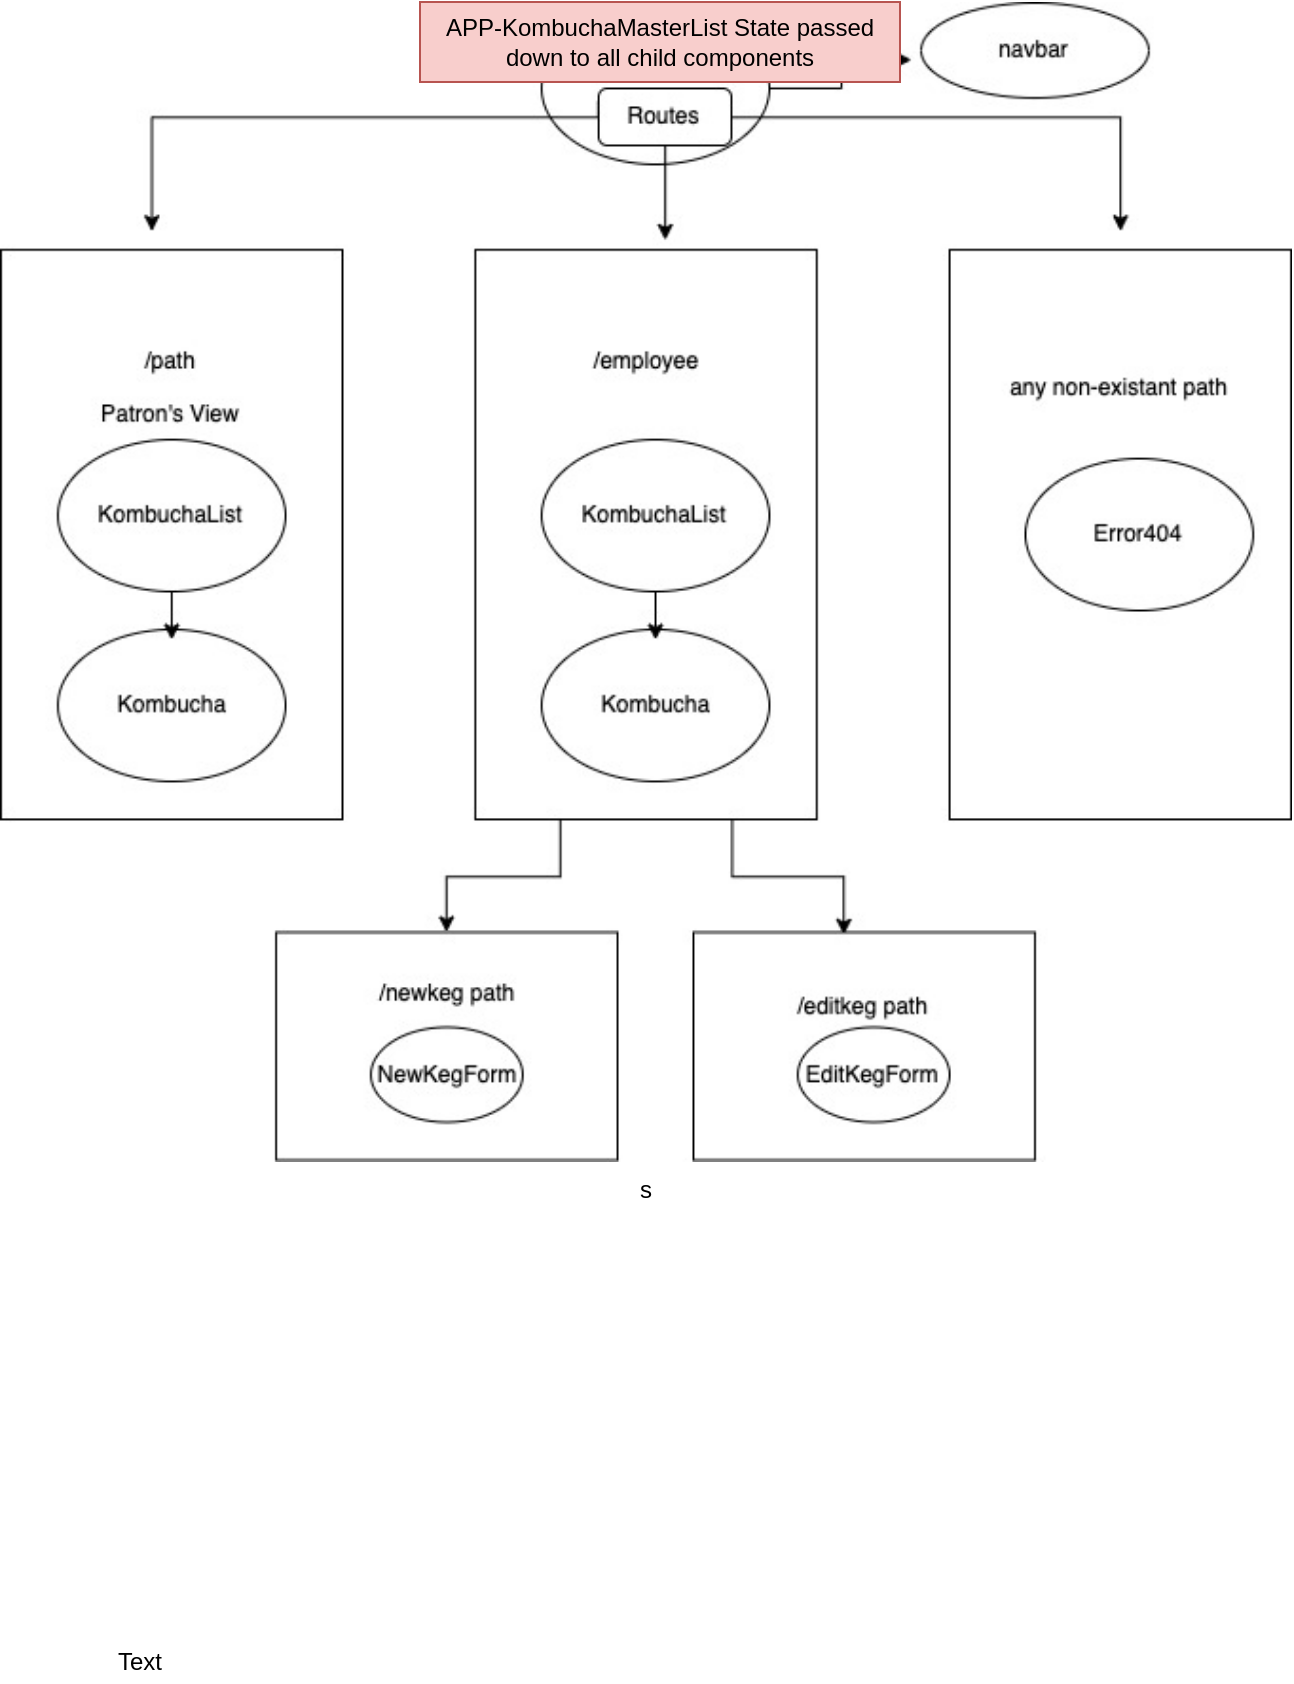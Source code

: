 <mxfile version="12.2.9" type="github" pages="1">
  <diagram id="qovClelAOwwP19SrLWk3" name="Page-1">
    <mxGraphModel dx="950" dy="625" grid="1" gridSize="10" guides="1" tooltips="1" connect="1" arrows="1" fold="1" page="1" pageScale="1" pageWidth="850" pageHeight="1100" math="0" shadow="0">
      <root>
        <mxCell id="0"/>
        <mxCell id="1" parent="0"/>
        <mxCell id="eI4Sz7O7ysRIpUwbgWsQ-1" value="s" style="shape=image;verticalLabelPosition=bottom;labelBackgroundColor=#ffffff;verticalAlign=top;aspect=fixed;imageAspect=0;image=data:image/jpeg,/9j/4AAQSkZJRgABAQAAAQABAAD/2wBDAAMCAgICAgMCAgIDAwMDBAYEBAQE&#xa;BAgGBgUGCQgKCgkICQkKDA8MCgsOCwkJDRENDg8QEBEQCgwSExIQEw8QEBD/&#xa;2wBDAQMDAwQDBAgEBAgQCwkLEBAQEBAQEBAQEBAQEBAQEBAQEBAQEBAQEBAQ&#xa;EBAQEBAQEBAQEBAQEBAQEBAQEBAQEBD/wAARCAJjAqkDASIAAhEBAxEB/8QA&#xa;HgABAQACAgMBAQAAAAAAAAAAAAcFBggKAQMEAgn/xABnEAAABQMBAwMOCQgE&#xa;CQcJCQAAAQIDBAUGBxEIEiETd9UUFhciMTI3OEFXlZa1thUYI1FWWGFxlzNC&#xa;UmJngdLjcnaRoQkkNFN1k6KztCUmgoOUstEZNTZDRGOHscFUZHSEhpKm09T/&#xa;xAAUAQEAAAAAAAAAAAAAAAAAAAAA/8QAFBEBAAAAAAAAAAAAAAAAAAAAAP/a&#xa;AAwDAQACEQMRAD8A/qmAAAAAAAAAAAAAAAAAAAAAAAAAAAAAAAAAAAAAAAAA&#xa;AAAAAAAAAAAAAAAAAAAAAAAJVV86tVWqybWwxasjINZiOGxLkxpKYtEpzpa6&#xa;plVFRKRvEZaKajpfeSem82kuI9RYpyVex9UZay5UWIq++oFlmujwyI/zXJhK&#xa;Oc6ZFw3m3mEnqfyZcNA3a8slY6x1HRLv+/LfttpwtW1VWpMxeU46aJ5RRbxm&#xa;fAiLUzPgNNLaWxzO4WtTL2ujXvXKJZtUkx1fdJ5Ao5/6wbHZmGcUY9kLn2bj&#xa;6h0ye6er1QRESua+emm87JXq84enlWszG5gJV2brqf40vZqyrNT5FblGi6/u&#xa;k1Foy/eQdme/EcZOyvlVlPlV1Xbbn9zdWUf9wqoAJT8YWlwuNy4qynRUl3yl&#xa;WfKqCU/edPKRw+3uDI0DaIwfclRRRafk6hMVVzvKXUZPUE5X3RpG49/sCijG&#xa;3BbNt3ZTl0e6bfptZgOd/FqERuQyr70LI0n/AGAMkAkytnK16AXL4jua48bv&#xa;o4oYoM3fpnDuJOmySdhpT5D5Npteh8FkZEZepy/MyYz8J1ls3fQW+/uOzYzh&#xa;yWEER6rk0lSlvaERFqqK5IUZn+SQRagK8Aw9p3ha190Ni5LNuCDWaZI1JEmG&#xa;8TiN4uCkK04pWk+CkK0UkyMjIjLQZgAAAAAAAAAAAAAAAAAAAEsunLFbrFzz&#xa;8ZYVpkGtXNTDQmsVOea/gegbySUSZK2z3npJpNKkxWzJWikqcWylSVGFDr1w&#xa;UG1qVIr1z1uBSKZETvyJs+SiOwyn51uLMkpL7TMTRO0CV0HyeHsZ3XfKFHom&#xa;qIjJpdI0/TKZNNvl0dwt6Mh/j9x6fVbuz/bDVWjXfkqoy8iXXGc5Zip19KFs&#xa;QV8f8hhJIo8QiIzSS0I5U08FuuHxFRASf4O2nbm7adctg2JHUepsU2BJr0si&#xa;+YpLyozST++Osh+iwVV6me/eGesnVo1d82xU49HaL7E/BrEdwi+9Zn9pirAA&#xa;lJbL+F3T1qtBrVaM+6dbuiq1Q1fecqS5r+8fr4qmzKr/ACjZ/wAfSz/Sl27E&#xa;kGf3m4hRmKoACVlso7LqfyezhjBo/natGAg/7UtEY8Hss4AR/wCb8Z06lH5D&#xa;pLr1PMvuOOtBl+4VUAEp+LpbcEv+a2Qsn2+ou95C9qjNQn+i1PckNEX2EjT7&#xa;B46wM9UDRVr58j1xtHcYvC2I0hSy/R5anqh7p/rG2v7SMVcAEmPJOZ7T0LIG&#xa;DnKrET+UqVkVZFSSlP6a4klMeQX9Bkn1feWpls9i5hxvkh5+Dad0MPVOIklS&#xa;6RLachVOIR/5+FISiQz/ANNBeUbkNTv3FWPcnR47V7WvFqD0JRrgzkmpidBW&#xa;ZGXKRpTRpejr0My3mlpVxPjxAbYAjD8zKWCmlzKzUKnkiwY5KW9KNgnLko7f&#xa;d3lJaSSaiwgu6aUpkpTxMpB6mVWt24qFdtCgXPbFXiVWk1SOiVCmxHScZkMr&#xa;LVK0KLgZGQDIgAAAAAAAAAAAAAAAAAAAAAAAAAAAAAAAAAAAAAAAAAAAAAAA&#xa;AAAAAAAAAAAAAAAAAAAAAAAAAAAADG3HcdCtGgz7nuerRaXSaWwuVMmSXCQ0&#xa;w0ktVKUo+4QkkKk3htEslVLyj1e0Mcuq3oNvpcXEqlfZ8jtRUkyXGjrLimIk&#xa;0uKSfy6i1UwX6hQmtoK/nK7VWVO48sOqqZo8VR6sV+tR1brs1wtdFsRXSU0y&#xa;k+Bvtuu6HybKhawHx0ejUi3qXGolApUOm06E2TMaJDYSyww2XcShCCJKUl8x&#xa;FoPsAAAAAAAcM8O7Zkq58m5Eeql8W/cdtTKHVrls2jU6TF6qp0akSHYz7D6m&#xa;tV70pso8tvldTJLjhEWiNC26btlXFb9rKr924OmQJtToNMuS26VHr7Eh+qQ5&#xa;c+JCWhZm2lMd9pyfFNSDNaDJ1PyhHvbocngE8xVk+t3xUrotW8rNate5rTlx&#xa;2pkFmqJqDLseQyTseQ08TbZmlRcokyUhJpW0suJaKOhgAAACaXhh3lK69kTF&#xa;lWRaV6KLekPNtmqnVrTuN1KMkyJ8tO1J5JpfbLvV7uqFfZjDKzd8vVG17job&#xa;ts3tQNwqzQZDpOG2lRmTcqO6REUiK5uq3HkkXcNK0ocSpCd/E8y1jSVdzdOv&#xa;GzpLNNvy1Dck0CoL1JtzeIuVgyd3iuK+SSS4njumSHE9u2gyChgNWxnf0HJd&#xa;mQbshwZFOee5SPPpsky6ops5lZtyYj2nDlGnULQenA93UtSMjPaQAAAAABPL&#xa;xzfbNm3g5Yztu3dWasxTY1WfbodBkVBLEZ919plTimknumpcV8iI/wBAwFDA&#xa;Sr4xNvl3+Nsqp/8A0HU1f/Jow+MZapd/YGVU/wDw7rSv/lGMBVQEq+MhZRd/&#xa;ZeVU/wDwzuBX/wAoZjiHgT/CkzZ2WpeAM22LUqhWo1bfocOv25RZTa5S23VI&#xa;JUmlul1QwrRGqiSRqSZmRtJ3TAcz833bX7atCNSrOfbYue7KnGtyivuI30Rp&#xa;EgzNck0/nEwwh9/d/O5HTyjP4+sC2cZWpDs604amIMTfWpx1fKPyn1qNbsh9&#xa;w+Lrzi1KWtZ8VKUZmNM2gJh23GsbI8km/guy7vjVGrLWhKiYhSYsqnOP6mWq&#xa;UtdXpdUotDJDa9eGpCrAAAAAMXdNzUKyrZq143RUEwKPQoL9SqEpSFKJiMy2&#xa;bjrhkkjUZJSlR6ERnw4EYyg0fOVkVbJuFb+xxQZERipXTbNTosN2WtSWG35M&#xa;VxpCnFJSpRIJSyMzJKj010I+4AwVM2o8D1miV24abfrb0K3FwkTz+D5aXf8A&#xa;HFbsNTLRtE5IS+ojJpTKVpcMj3DVoM1a2c8VXnJp8K3ruZekVSHUJ0Zl6M9G&#xa;XyUF5DEwlpdQk23GXHW0rbXurTvEZp04iS5g2f8AK9xXjUbtx/WaVFYlUG1q&#xa;Q7CTWZVJky0U6bUnpLKZsdlbkMlomsEh5ojc1QtOiCMljRF7HGXpOLXbXgXD&#xa;b1uXIi8atUI9RYrM+paUKsxVR6jGVIktcuuQhDylNuLNW+7GYcUaN40pCoWz&#xa;tt4Pr151G1Jlxt09nqqkNUSoLjylMVFiowo8mK+4vkCRDS4qRyTfLLLlDRqk&#xa;9T3S3lO0Rhtd11Cy03o38K0w5iJCeo5JMG7EbU5KZbkcnyLrzSELUtptalpJ&#xa;J6pLQxHbs2bsqTLjv60bZp1iMY5yFUbdU9JcnyW6nS6fTosNh1puOmObbqll&#xa;FNLXyyCb13z3jPdTrdc2Vs+VvIjV01CqUCpIgXFcU5qbMvCqGl+BU4c+Ky21&#xa;S+pzhwVR0TW94299b5tqM3Ebx7wcpcdZMsfLVtpu/HldRWaK46plqa2w6206&#xa;pJEZm2biU76e2Ltk6pM9SI9SPTaBrOMrWkWPja07Kl9S8vb9DgUt3qXXkd9h&#xa;hDZ8nqRHuapPTUi4acC7g2YAAAABG6JTWMN5oYtWitJj2hkwps+LCQWjdPuB&#xa;kuWkE0nuIblMcq8aC4E7GdX3XVCyCU37MOv5zxnZ1NJtx63HKheNTVuJUceN&#xa;1DJpzCTMy1Qp12c4adNDMozpdwlEAqwAAAAAAAAAAAAAAAAAAAAAAAAAAAAA&#xa;AAAAAAAAAAAAAAAAAAAAAAAAAAAAAAAAAAAAAAAAAAAAJ7nu6K1a2MKmq1pJ&#xa;R7irb0W3qI7pryM+fIbisvaeUmlPE6f6rahQhKc2Fy95YWprvGPMyArliPuH&#xa;yNBq8lvX/rWGj+8iAb9Z1p0SxLUpFmW5G6npdEhMwYjZnqom20kkjUf5yj01&#xa;NXdMzMz4mMwAAAANKv7KlKsaoU+3o9Arlz3HVm3H4VCobDTktxhs0k4+tTzj&#xa;bLLSVLQnlHnEJNS0pIzM9AG6jFXVQU3VbFXthVVn0xNXgPwDmwFoRKjE62pH&#xa;KsqWlSScTvbyTUlREZFqR9wT/syZF+qdlX0lavTIdmTIv1Tsq+krV6ZAYfIm&#xa;y/ZFaxzRLasyAqi1GyKZJi265CNlk3CXS34BRpCzbPfZW2925FoeqUqIy04z&#xa;at7GFZkYdRRV5Aui4LxXSLct+NJqc+Kj4EpsWpQpUpmG4yw3qr/Ft4nXSccU&#xa;bLRGo9ONh7MmRfqnZV9JWr0yHZkyL9U7KvpK1emQGYxdiKBjORcFZfuuvXVc&#xa;F0y2pVWrdbVH6pkci0TTLZIjNMstttoTolKG08VKM9TMzG+iVdmTIv1Tsq+k&#xa;rV6ZDsyZF+qdlX0lavTICqgJV2ZMi/VOyr6StXpkfh7N95wW1S6xsvZXgwmi&#xa;3n5CV0CabSC7quQiVR19zT9Fttaj8hGArADG23clCvCgU+6bZqbNRpVVjolQ&#xa;5TJ6odaUWpGWvEvtI9DI9SMiMhkgElpCCsPaKqlBY+TpOSaMq4WWy4Ibq8BT&#xa;MeWovIRvR34KtPKcZ1XEzPStCKbQlYqVsXthq46FalTuSold06nFTKY7Faky&#xa;GHaDU3FkhUp1lkiSqO0s99xPBHDVW6k8t2YMl/VTyX6VtnpYBVQEq7MGS/qp&#xa;5L9K2z0sHZgyX9VPJfpW2elgFVEqoHjT33zf2n7Rr4dmDJf1U8l+lbZ6WHzY&#xa;zYvivZkvDJFzY0rVm0+oWzQaHDYq8ynvvvvRJVUeeWRQpL6Uo3ZzJEalEZmS&#xa;uGhamFeAAAeDLUjI9ePzHoJ1h7Z5w/giC9FxpZcSnS5mqp9VeNUmoz1me8pU&#xa;iU6anXNVaq0NW6RmehEKMAD5qjToFXp8qk1WGzLhTWVx5Md5BLbeaWk0rQpJ&#xa;8DSZGZGR90jETo9ZuLZqbVbl/SZlZxfHMk0a6DJb8mgMfmw6mRarUwjvW5pE&#xa;ZEgkpf3TTyzl1Hju8DAein1CBVoMep0qdHmw5TaXmJEd1LjTrai1SpCkmZKS&#xa;ZcSMj0MfQJNLwBEt6e/XMJXdOxzOkuqkSYEJhEqhzHVGalLeprhk2hSlHvKc&#xa;jKYdWem8s+4PynIma7NPkciYbO4IiD0OsWNNRKI0/puwJRtPteUtxlco+5x4&#xa;noFbATKlbSmEKlNbpMzIEK36o4e6mmXK27RJqleUkx5yWnFGX6qTFJjyI8tl&#xa;EmK+28y4klIcbUSkqL5yMuBkA9gAAAAAAAA1C8cwYox8smb4yRbVDfUeiI86&#xa;qMtPuK8iUNGrfWo/ISSMzAbeAkx57k3Fo1inEt7XabnBE6RTzolNT+sqRUOS&#xa;W4j9Zhp77CMtTL1LsDNOREkeTsis2nSnPylAsZ1xt1xJlxQ9V3UpkKLj3YzU&#xa;VfAu2MjMgGUvvMbNKrD2PccUtF33+polppDL25HpyFF2sioyCI0xWvKRHq65&#xa;3G21nrp92JsayrBp9Qqdy147hvC5H0zrgrJs8kmQ8Sd1DLDep8jGZT2jTWp6&#xa;FqpRqWta1Z6yrEs7HNDRbdjW5BotNS4t82IrRJ5R1Z6rdcV3zjij4qWozUo+&#xa;JmZjPAAAAAAAAAAAAAAAAAAAAAAAAAAAAAAAAAMbctabtu3KrcTzCnm6VCfm&#xa;raSehrJps1mkjPuGe7oAyQCM27k7aEuW36ZccDA1rJjVWGzNZJy/Fkom3UEt&#xa;JGXwfwPRRajI9ee0f5iLT9fV9HgKqAlXXntH+Yi0/X1fR4dee0f5iLT9fV9H&#xa;gKqAlXXntH+Yi0/X1fR4dee0f5iLT9fV9HgKqAlXXntH+Yi0/X1fR4dee0f5&#xa;iLT9fV9HgKqAlXXntH+Yi0/X1fR4dee0f5iLT9fV9HgKqAlXXntH+Yi0/X1f&#xa;R4dee0f5iLT9fV9HgKqAlXXntH+Yi0/X1fR4dee0f5iLT9fV9HgKqAlXXntH&#xa;+Yi0/X1fR4dee0f5iLT9fV9HgKqAlXXntH+Yi0/X1fR4dee0f5iLT9fV9HgK&#xa;qAlXXntH+Yi0/X1fR4dee0f5iLT9fV9HgKqAlXXntH+Yi0/X1fR4dee0f5iL&#xa;T9fV9HgKqAlXXntH+Yi0/X1fR4dee0f5iLT9fV9HgKqJPtIK+BrPomRT4N2F&#xa;c1MuCUr/ADcEnDjTnfuRDlSVn9iB++vPaP8AMRafr6vo8fJVq7n6vUqbQ6xs&#xa;+WdLgVGO5ElR3b8WaHmXEmlaFF8H8SNJmR/eAsADjBh/I+0bbrbmEK5iO3p9&#xa;wWZDYS1Km3splyp0tWqY0pGkFXK7qUkw6vUj5VpSjSkloI6V157R/mItP19X&#xa;0eAqokNqySmbV2SG1tFrTrEtBlpRnrpyk6vLWZfo72jZH8/Jp+YtPp689o/z&#xa;EWn6+r6PGr4dk3vN2mMpzr9tanUCe/ZtnKaiQasdRbNkpdeSSzdNlrRRqSst&#xa;3dPQiI9T10IL6NPvjMeIsZSosHJOVLPtOTNbU7GZrlciwFvoI9DUhLy0moiP&#xa;gZlw1G4DjTlCkZGrO11RI+NbmtqiT0Y2nqfer1BdqrK2vhOMW6htqVHNCt40&#xa;nvGpRaEZbvHUg5EUOu0S5qTGr1t1mDVqZNRysabBkIfYfR+khxBmlRcO6Rj7&#xa;h/OvHNfplsUu3bDzDmGbjm1otZyH1wVWiVw6JHnXVGrad1pL6Nw47JsPPvsx&#xa;SMiWRaHym5232N7SV82xi24qflbI8+lX/XLWsifQYLzxxp0hUnREl9hgtDSo&#xa;zI1SCQWjZkre0IiAf0DYlRpXKdTSGnuRcNpzk1krcWXdSencMvmHtH84bqui&#xa;q46uavWvRchOUmhVHK1wquuRWMgy6CiMooTT1OZdqKGZDkJD++84ndQjljYQ&#xa;jf04H7LqzDkijWvYFwXjmd+XKYthNQaplKuaXRqlVDKqSERpkEpENpmvPLjI&#xa;YbciOtN7xmhxKdH0GA/o0A8EepEehlrx4jyAlOzOkm8a1JhBElti+74YaQXc&#xa;Q2i6KmlCCLyElJERF5CIiFWHGrCVzZrp9r3DDtHE1vVmkt5AvjqedLu5UJ13&#xa;W56kat5kobm5oo1JLtz1JJHw10Larsy5nGyLbqN3XPhmz4NKpUdUmU+u/XD3&#xa;UJLuERU7VSjPQkpIjNSjIiIzMiAZO6ldc20bY9vMdu1ZtFqV0Tj/AM09JIoE&#xa;Iv8ApoVUz1/9yfz8KwONeKJG01BOu5Cr2B7dKu3zLbqUhmZepsvU6GhokRKe&#xa;pCYKyI2W9d8yVop1x5XDe0Lf+vPaP8xFp+vq+jwFVASrrz2j/MRafr6vo8Ov&#xa;PaP8xFp+vq+jwFVASrrz2j/MRafr6vo8OvPaP8xFp+vq+jwFVASrrz2j/MRa&#xa;fr6vo8OvPaP8xFp+vq+jwFVASrrz2j/MRafr6vo8OvPaP8xFp+vq+jwFVASr&#xa;rz2j/MRafr6vo8OvPaP8xFp+vq+jwFVASrrz2j/MRafr6vo8OvPaP8xFp+vq&#xa;+jwFKqlIpNchOU2t0uJUIjvByPKYS62v70qIyMTh/ZewGqQuXS8Z0y35Dp7y&#xa;37cW7RXVK/SNcFbStft11H4689o/zEWn6+r6PDrz2j/MRafr6vo8B4LZ6pUQ&#xa;/wDkHKuVaWXkLrzmT9P+3KfM/wB+o/XYXvVrhD2n8qRy8hcjb72n73qWs/7x&#xa;4689o/zEWn6+r6PDrz2j/MRafr6vo8AThrIJlo9tWZTcL5uoLYR/emkEf94H&#xa;gedJ4VfPGVZ5H3SKsx4ev74kdky/cZB157R/mItP19X0eHXntH+Yi0/X1fR4&#xa;Dx8WLEkotLhjXPcuvfJuG76tVGlf9VIkraIvsJJF9g26z8W4zx6jk7Cx5bVu&#xa;FpofwVSmIhn8+ptpIz/eNS689o/zEWn6+r6PDrz2j/MRafr6vo8BVQEq689o&#xa;/wAxFp+vq+jxi7hzBmiyosKs3lhOgRaRIq9LpMiRDvNUl5k5s5mIhwmjgoJZ&#xa;JXIQZlvFwI+IC0gAAAAAAAAAAAAAAAAAAAAAAAAAAAAAAAAA1fKfgxu//QNQ&#xa;/wCHWNoGr5T8GN3/AOgah/w6wHqxD4J7K/q7Tf8Ahmxto1LEPgnsr+rtN/4Z&#xa;sbaAAAAAAAAAAAAAAAAAAAAAAAAAAAAAAAAAAAAAAAAA0HK+MpF9R6bXrYrX&#xa;wBelsurlUCsE2biGlrIidjSGyMuWivJSSXW9S7iVpNLiEKT+MYZYTej8q0rr&#xa;ojlr31RmyVVaBIdJfaa7pSojuhFJiLPvXUlw13XEtuEpBUEankLGNqZLhRGb&#xa;gYkszqW8cmlVWBIVGn0x8y05WO+jtkGZaEpPFCy7VaVJM0mG2CVW540+Qvtx&#xa;/ZunpG4x8nXdmLFJ9T5Ct6VkG3G+9uW24JfCjCOJmc2lo4u6cC5SHvmoz/yd&#xa;sh63WrdzFVo2U8C5cpcC5aZFVSJj5RCqMZ6MazcKJUIXKNOoUhzeUjt2XUGp&#xa;wtdFqSYWQBKutzan88mKvw0qPTodbm1P55MVfhpUenQFSdZZfSSXmkOJJRKI&#xa;lJIyIy4kfHykPJoSaiWaS3iIyI9OJEfdL+4hLOtzan88mKvw0qPTo1TJtX2p&#xa;8dWu3cvZQxVUOUrFHpPI9juotadXVGPC5Te+HFd51Rv7unbbm7qnXeIL47Hj&#xa;voW2+w24hzTeStJGSvvI+6PK2WXFoccaQpTRmaFGkjNJmWhmXzcD0Et63Nqf&#xa;zyYq/DSo9Oh1ubU/nkxV+GlR6dAVUBJZVF2noUZ2ZMzZiVhhhBuOuu43qCUI&#xa;SRampSjr2hEReUxJp+UdpO9lu25hfJVlXw+4pTD1aoNgSafS4J8SNXwtKqsm&#xa;MpRGWhpYjzFpMy3mtD1AUrB9z29ZmG7kum6qxFpdJp99329JlyXCQ22nrqqh&#xa;Fx8pmZkREWpmZkREZmRD827QrmzldFNyNf8ARptCsygySm2tbE1BtyZslP5O&#xa;qVFv8w099HjK4tmZOuETpIQz+cR7NMGzIdAl5Br67sqtuEblJYWlSKbSn1qU&#xa;tx9lhSlG9KUta1Klvmt01LUaOSSo0C2gAAAAAAAAAAAAAAAAAAAAAAAAAAAA&#xa;AAAAAAAAACVbTPguj/1ws/3jpwqolW0z4Lo/9cLP946cAqoAAAAAAAAAAAAA&#xa;AAAAAAAAAAAAAAAAAAAANXyn4Mbv/wBA1D/h1jaBq+U/Bjd/+gah/wAOsB6s&#xa;Q+Ceyv6u03/hmxto1LEPgnsr+rtN/wCGbG2gAAAAAAAAAAAAAAAAAAAAAAAA&#xa;AAAAAAAAAAAAAAAAAAAANIvbC2Mcg1Fuu3JajHw3HRycetwHnYFVjp4cG5sZ&#xa;SJCC4FwSsi4Fw4DdwASgsX5dtr/0Bz7PkMJ7yDedGZrDSC/RS8wqLJP+k486&#xa;ZHx49weSr+05R+1n41x/cbRd1+mXRKgPK+6O/DWgv+0f+IqwAJV2WMsRu1nb&#xa;Lt6PqLunTa7QXU/uN+cyf9xCabQ2Vcg1LHDEZ7ZoyHS0FdVquFIn1K3eSNaK&#xa;9AUhv5Cpur1WpKUEe7oSlkajSkjUXKASraZ8F0f+uFn+8dOAeOvraEqXa0bA&#xa;NIgGfcVcF6NxyT9plDjStfuL+3yjwdu7StxcKxkizbQjK75qgUF2oS0/0ZUx&#xa;0mv7Yh//AEFXABK4+zfj+fIan5GmV3I8xlaXULu6f1bGQ4R6ktEBCUQW1kZE&#xa;ZKRHSepFx4FpUWGGYzLcaMyhpppJIbbQkkpQki0IiIuBEReQfsAAAAAAAAAA&#xa;AAAAAAAAAAAAAAAAAAAAAAAAAAAAAAAASraZ8F0f+uFn+8dOFVEq2mfBdH/r&#xa;hZ/vHTgFVAAAAAAAAAAAAAAAAAAAAAAAAAAAAAAAAABq+U/Bjd/+gah/w6xt&#xa;A1fKfgxu/wD0DUP+HWA9WIfBPZX9Xab/AMM2NtGpYh8E9lf1dpv/AAzY20AA&#xa;AAAAAAAAAAAAAAAAAAAAAAAAAAAAAAAAAAAAAAAAAAAAAAAAAEq2mfBdH/rh&#xa;Z/vHThVRKtpnwXR/64Wf7x04BVQAAAAAAAAAAAAAAAAAAAAAAAAAAAAAAAAA&#xa;AAAAAAAAAAAAAEq2mfBdH/rhZ/vHThVRKtpnwXR/64Wf7x04BVQAAAAAAAAA&#xa;AAAAAAAAAAAAAAAAAAAAAAAAcU/8I9i28rzwFNyFjK4KrR7vx23Iq8dyny3G&#xa;VSqcpvdnxlkk9FpUynfNJke9yW53FnrysABxN/wbeLbzs/AcPI2TrgqtXu3I&#xa;jUaqOrqEtx44lMbbNNPjIJRmSEJaWaySki3eW3dO1IcsgAAAAAAAAAAAAAAA&#xa;AAAAAAAAAAAAAAAAAAAAAAAAAAAAAAAAAAAAAHEjbZ2qcW4qcgYoyKVZocqb&#xa;UrYuGBVXKep6nzI8auxXpSELZNaycaajuLUlaE6lu7u8akkfLcceNtTZDoW1&#xa;7YFHtiXVG6PV6FVmZsKpmzyimo61JTLZL+m0RKL51tN68NQFKwhmO3s9Y+iZ&#xa;NtKjVqBRKlIkNU9dWjoYdmMtOqb6oQhK1GTSzSo07+6oyLU0kRlrvoxdrWzR&#xa;LLtqlWhbNPbg0iiQmafBjNl2rLDSCQhBfclJEMoAAAAAAAAAAAAAAAAAAAAA&#xa;AAAAAAAAAAAAAAAAAAAAAAAA/nl/hWMWZYiRLbzzhSv3BDmlIp9uXBCpkp1K&#xa;ZCETOXpchTaT3TNqYoyJRkZ77rOmmhj+hoAJfs04kmYSwvbth1msy6vXGmVT&#xa;a5UZUlch2XU5CjdkuG4szNRcotREflIiM+JmKgAAAAAAAAAAAAAAAAAAA464&#xa;QtDLWSsL2Dkau7VOSmKldVr0qtzGolLtdLDb8mI284ltKqQpRIJSzIiNSj00&#xa;1M+6N17DeRfrY5V9G2r0MGyd4rGG+b+3vZzAqoCVdhvIv1scq+jbV6GDsN5F&#xa;+tjlX0bavQwqoAJV2G8i/Wxyr6NtXoYOw3kX62OVfRtq9DCqgAlXYbyL9bHK&#xa;vo21ehg7DeRfrY5V9G2r0MKqACVdhvIv1scq+jbV6GDsN5F+tjlX0bavQwqo&#xa;AJV2G8i/Wxyr6NtXoYOw3kX62OVfRtq9DCqgAlXYbyL9bHKvo21ehg7DeRfr&#xa;Y5V9G2r0MKqACVdhvIv1scq+jbV6GDsN5F+tjlX0bavQwqoAJV2G8i/Wxyr6&#xa;NtXoYOw3kX62OVfRtq9DCqgAlXYbyL9bHKvo21ehg7DeRfrY5V9G2r0MKqAC&#xa;VdhvIv1scq+jbV6GDsN5F+tjlX0bavQwqoAIpQI2QLGz7bVlVfM913nRbgs+&#xa;4ao9GrsGjt8hKhTaO2y40uDBjL7yfIJRKNST1SehGWotYlVx+NPjzm/vL2jb&#xa;gqoAAAAAAAAAAAIVSaTknJWScpss59vW1abat0RKJTabRKfQlMNsKoVLmKUp&#xa;UynSHlLU9NeMzNzTTdIiLQXUSrDfhFztzgQ/dWggHYbyL9bHKvo21ehg7DeR&#xa;frY5V9G2r0MKqACVdhvIv1scq+jbV6GDsN5F+tjlX0bavQwqoAJV2G8i/Wxy&#xa;r6NtXoYOw3kX62OVfRtq9DCqgAlXYbyL9bHKvo21ehg7DeRfrY5V9G2r0MKq&#xa;ACVdhvIv1scq+jbV6GDsN5F+tjlX0bavQwqoAJV2G8i/Wxyr6NtXoYOw3kX6&#xa;2OVfRtq9DCqgAlXYbyL9bHKvo21ehg7DeRfrY5V9G2r0MKqACVdhvIv1scq+&#xa;jbV6GDsN5F+tjlX0bavQwqoAJV2G8i/Wxyr6NtXoYOw3kX62OVfRtq9DCqgA&#xa;lXYbyL9bHKvo21ehg7DeRfrY5V9G2r0MKqACVdhvIv1scq+jbV6GGqZIt3KO&#xa;L6TRLthbSeQK3/zwtalyKdVKbbvUsqLOrkKFIbWceltOlqzJc0NDiVErQ9eA&#xa;5ACVbS3g6pHOBYnvVSwFVAAAAAAAAAAAAAR/KC73r+aLIxzbWUbgsum1G17k&#xa;rc52iRKY8/Jfhy6OywlSp8SSlKCTOkGZISkzM06nw0H19hvIv1scq+jbV6GC&#xa;4/Gnx5zf3l7RtwVUBKuw3kX62OVfRtq9DB2G8i/Wxyr6NtXoYVUAEq7DeRfr&#xa;Y5V9G2r0MHYbyL9bHKvo21ehhVQASrsN5F+tjlX0bavQwdhvIv1scq+jbV6G&#xa;FVABKuw3kX62OVfRtq9DB2G8i/Wxyr6NtXoYVUAEq7DeRfrY5V9G2r0MHYby&#xa;L9bHKvo21ehhVQASrsN5F+tjlX0bavQwdhvIv1scq+jbV6GFVABKuw3kX62O&#xa;VfRtq9DB2G8i/Wxyr6NtXoYVUAEq7DeRfrY5V9G2r0MHYbyL9bHKvo21ehhV&#xa;QASrsN5F+tjlX0bavQwdhvIv1scq+jbV6GFVABKuw3kX62OVfRtq9DB2G8i/&#xa;Wxyr6NtXoYVUAEq7DeRfrY5V9G2r0MP4rf8AlR9uzz5//wAZo/8A/kH9/h1V&#xa;wHZT2TvFYw3zf297OYFVEq2TvFYw3zf297OYFVAAAAAAAAAAAAAAAAAAAAAA&#xa;AAAAAAAAAAAAEquPxp8ec395e0bcFVEquPxp8ec395e0bcFVAAAAAAAAAAAB&#xa;KsN+EXO3OBD91aCKqJVhvwi525wIfurQQFVAAAAAAAAAAAAAAAAAAAAAAAAA&#xa;AAAAAAAABKtpbwdUjnAsT3qpYqolW0t4OqRzgWJ71UsBVQAAAAAAAAAAAAEq&#xa;uPxp8ec395e0bcFVEquPxp8ec395e0bcFVAAAAAAAAAAAAAAAAAAAAAAAAAA&#xa;AAAAAAAAAdVcdqgdVcB2U9k7xWMN839vezmBVRKtk7xWMN839vezmBVQAAAA&#xa;AAAAAAAAAAAAAAAAAAAAAAAAAAAAABKrj8afHnN/eXtG3BVRKrj8afHnN/eX&#xa;tG3BVQAAAAAAAAAAASrDfhFztzgQ/dWgiqiVYb8IuducCH7q0EBVQAAAAAAA&#xa;AAAAAAAAAAAAAAAAAAAAAAAAAASraW8HVI5wLE96qWKqJVtLeDqkc4Fie9VL&#xa;AVUAAAAAAAAAAAABKrj8afHnN/eXtG3BVRKrj8afHnN/eXtG3BVQAAAAAAAA&#xa;AAAAAAAAAAAAAAAAAAAAAAAAAAHVXHaoHVXAdlPZO8VjDfN/b3s5gVUSrZO8&#xa;VjDfN/b3s5gVUAAAAAAAAAAAABJ9obW4KNbOKGj1Xf8AccSlykkWutMY3ps8&#xa;lfMlcaK6xqfDekILumRGFYAcGbL2lspW7jyzsnX9mimVxq97GuStyIhUBjkK&#xa;E/TmOVblJTG3XnUJMuRebUo951aSRyfFIwtRyfnW7p0nHly35dtAlUC8cczW&#xa;pU+FRWKmbdVqT7TjLzUFTzCGS5BpxDaz5XQ913eSrtg5/wDd7g8jhjhiuZQs&#xa;e6Lfnt363KtG9c133bLttqpTCUx2+q65LTJKTpyxuk/CPUt7cNtwk7pKLfPm&#xa;cAAAAAAAAAAAAAAJVcfjT485v7y9o24KqJVcfjT485v7y9o24KqAAAAAAAAA&#xa;AACVYb8IuducCH7q0EVUSrDfhFztzgQ/dWggKqAAAAAAAAAAADhjlfJ9/wBM&#xa;yJPujHkepnKva9Y+MadPpjUB6WzApUGZLk9SoqDrUMpDk9UxjV1ehpj96tZI&#xa;QA5nAOCDmddpy4LXrctjIEK25VmWRdFxvKRTaVPdqkil1F1mMmRyDr8dhS22&#xa;9yQhlxW64lZINHky9UzFtBW5XUY9q2Yqcc6sVCxHkVt2hRW0wG64upNyorTW&#xa;m6tKVQW+RU5vL1WRLUvyhzYAcCb1zdkG2KrLuh2qs3jXsTsZDpsCsPw22G6k&#xa;UaDS5CXnm45JR8ib6mneTSklHGc0JJnw3WvZczNiO6ZcGtZbjX1bFrMWrc9x&#xa;1lylQoqmaZUpkuFLaPkEE2llCW25ray+UJDDhLWtKiMw5ggOB1X2k9o6vHSC&#xa;t6TVYbFctaq5EhP02n0MjRTXJ7iKWxIOqSY6CjtxEMOPqb1eNUgu2bIiM/dU&#xa;dqbaMrFzz6rSqI5TYlrotJuVTWH6AqjynanEhyZJSZkuaiT2xynGY6ohLQam&#xa;knq6ZqQQc6wAAAAAAAAABKtpbwdUjnAsT3qpYqolW0t4OqRzgWJ71UsBVQAA&#xa;AAAAAAAAAAEquPxp8ec395e0bcFVEquPxp8ec395e0bcFVAAAAAAAAAAAAAA&#xa;AAAAAAAAAAAAAAAAAAAAAdVcdqgdVcB2U9k7xWMN839vezmBVRKtk7xWMN83&#xa;9vezmBVQAAAAAAAAAAAfI/SaVKqMWryaZEenwEOtxZTjKVPMJc3eUShZlvJJ&#xa;W4neIjLXdLXuEPrABKcQbM2H8O2k1bdDsa3ZEx6koo1Xq66NGRLrEck7qkyl&#xa;JRq6Si75KjMj8oycHZ1wBTKY9RafhCw40CTHTEfitW7ES06yl4n0trSTeikk&#xa;8ROER66LLe7vEUMAGGasuzmCiExadGbKBUn6zEJEBoup6g/yvLS29E9o+51R&#xa;I33C0UrlnNTPfVrmQAAAAAAAAAAAAAAASq4/Gnx5zf3l7RtwVUSq4/Gnx5zf&#xa;3l7RtwVUAAAAAAAAAAAEqw34Rc7c4EP3VoIqolWG/CLnbnAh+6tBAVUAAAAA&#xa;AAAAAazXsYY3ui1X7GuOwbdqduyX1ynqTKpjLkRb63VPLdNpSdzfN1anDVpq&#xa;a1GrXUzMbMADWYWMsb02lJoVPx/bcanIpa6GmI1SmEslTVmZrh7hJ05BRmZm&#xa;1puGZnqQ13JmAccZSZp0a4LZo5sxahT5U1tdLYdTUo0MnyZhyCUnt2E9Uvbq&#xa;D1JO+rQi3j1pAANZo+MMbW/TKdRaFj+3KfT6RHkRKfFjUthtqIzI05dtpKUk&#xa;SEuaFvkWhL0Le1Gm3Ds141k4xr2JbAoNJx/QbrJbFdbt2jxYypsVxs23muCN&#xa;1KltnuE5oakFpu6aFpWAAaddOHMS3zBo9MvXGlsV+Jb278FM1OlMSkQiSSSI&#xa;micSe4WiUloXd3S17g9lXxJiy4Ltpl/V3G9s1C5aKlCadV5VKYdmRCSZmgm3&#xa;lJNaN0zM06HwMzMtNRtoAAAAAAAAAAAAlW0t4OqRzgWJ71UsVUSraW8HVI5w&#xa;LE96qWAqoAAAAAAAAAAAACVXH40+POb+8vaNuCqiVXH40+POb+8vaNuCqgAA&#xa;AAAgG2VGqVQsi16SzaTlapcu5mSq7i6JUq5FhR0xZJpck0ynKTInNKdJpsmt&#xa;SbJa21r4IHHHGeEq3km2Do2V8f3bNTbVk3ZAgx6lSp0Btqb8OSHKdyLSlGXK&#xa;JiLYNgkuOGhJ6JUZpMyD+hoDg7RLZyI/l+xMSVeJU/gjIdPtrJtzLkrWhyLL&#xa;o0RDU5h1tR7yTemNUM1JMiIzOTvce7R9oTC8LK+Vqm5c1n1StUiFjGopp+4m&#xa;R1MVWOURsmjkzJJykkRm33Vp1M06d0BybAfz8nWddlWnyHL0sm+puX6kmzHb&#xa;DuEqPUHGaPETEp5TSVKSjkYZtyk1FyU26tCnUrJJkreSkbdbWE7lolxWtkm2&#xa;rZrNKvmpZhvdidWJcKXITHocgq8cVb7JqSRwDcTT3UJ1Q2pa0KSolO7xhzVA&#xa;cENp6w80TLwt9GT6qzd1JRak6NCl0fGtXqcZNcXKMyNqHBqKVQ5fIcglqU86&#xa;pBGh0yU2ZmPbEsXJkXPdlVyuWlftUsmnJtmHfS1xXEFV7tbgrTHrHUiEuG5G&#xa;YUuOmS408prleSUZrKK4sBzaoNcp9y0eJXaV1T1JNbJ1nqmI7Fd3f1mnkpcQ&#xa;f2KSR/YPFEuKh3IzKkUGqMTm4M2RTpCmVbxNSWFm280f6yFpNJl85D+eUixb&#xa;5gRcX1Go2DdtWuOmWxRmotEqlr1R1HVLdRkLcXBqcVafgiahKyN45SOTca5E&#xa;jM0pVpkbgxyVBTLsaPheZGpkjI93VGfLkWNV6zB1W6ldMNMGGplMo3WXTJqS&#xa;tw2WFNKJRksyIg/oaMbSLiodffqcajVSPMdo006dUENK1ONJJtDhtL+ZW462&#xa;rT5lkP58wMM3jkbD9w16+7Fvefdls7P1JhUFU2HPZlt3TCcrRK5BBkSnJrbr&#xa;UbdUklLNLyDSZofI18mdl6zo1nXfmdL9ly6HU6zeLNXXJcpbsdqfGepsU0ON&#xa;vGkm3tJBTN5KFGaFqVvkk1FqF/GNrlxUO2mIsmvVSPBamzY9OjreVuk5JfcJ&#xa;tlovnUtakpIvKZkP5z4QhTixbbFyYaxJfcy5msbXGV5zHY9QgfDanI+sCOxN&#xa;WRJkuqfJCmFR1OKZaJSU7hnuj56PjaXMVWYVZxdV6paEWt4/uOLGp+NK1TIW&#xa;jFUkNVh1iFLN+S66TDjJPKPR15OqybNJGsw/ozal4W7e9Ok1a2Kh1ZFiVKdS&#xa;XnORW3uy4clyNJb0WkjPceZcTvEW6e7qkzIyM8yOGGPsJTLTvizMn0yxa7Cu&#xa;ipZrvQq5ONiSSut+QquqZN1J9qiGtaYLiDMibNxxtaT3nCNXM8AAAAB1Vx2q&#xa;B1VwHZT2TvFYw3zf297OYFVEq2TvFYw3zf297OYFVAAAAAAABP8AOuTqhiDH&#xa;Em9qTbcevTk1Ok0qNAkVA4LTrs6oR4SDW+TTpoSlUglmZNqMySZacdRqFC2l&#xa;UUqvXda2a7epVn1C0KZTKvKfpNacrcJ1idIejx20uFGZdKQp1ndJk2d5XKI3&#xa;N/UbFtG4ok5sxXIx1HbpbqJtZocyWzU944z8SJVYsqS0siQve32WHEEk06Gp&#xa;REZkRmZa7kTZ8hUnFUqzNnC17ZsiTJq1PqEyPSiKhlUGGJCHHmOrIrK3Yzi2&#xa;0qQl9CFLRr2pp74g+qbtYYmZqtjU+nTKpUGb5qk6kMvtUmWg4EiIwt11Eppb&#xa;ROMKI0kk0OJSpJK3zIkJUovynbF2cHbfgXREyOmZTao4+3Cch0mdIW+lhttx&#xa;95LbbKlmw0l5vlHt3kkKM0qUSiMilNjbL2Y7Vdp0pxq09Yd+1O5DYXc9SnqK&#xa;BUaIqnupOXKjqfefZWveJTnB8iMzUyZ7pbDSMFZlxjSMaz8cwLIrVdtzGbGP&#xa;a3HqtTkQ4iHG0R1IlxnERXVOIJ5p3fbU2g3Emg9UmnQBSK1tR4Et+uxbcqeR&#xa;oaZsxEB1s2I0h9hLU3TqR1x9ttTTTTu8kkOLUlBmemuvAfJUtpzHdnvVGPlC&#xa;Wq1XIlVnQ2CUxJlpXCjuJb+EHlNMmmLHUpZEbjpk2k+G+Ym1M2RLmtvFN540&#xa;olco751m1bWt2mS5LjqVGqlRybccf0bVuEpRGpJJ3tNe4kZ3aZwhk/Jdywq5&#xa;jNmhwai3Q5FKi3AdxT6RUKQ+te8TikR2nWqlFPgaoj6UpNSO+0Wo0hUMjZPP&#xa;HVxWHTptC6ppN5V7refqZSdz4OkuR3XIpqb3D5RLrrRM67yd1TiO+10Gp07a&#xa;QgT8kVa0HaPToFCpVyv2wmuTaspvquRGpCqjMU01yBp3WNCaUa3Ul2rytdWy&#xa;QvZc241qOUcRViyKbUo8avqYZmUaoPINDcarRXESIchRJIzSlMhlpSt0jPd1&#xa;ItRFrg2ProufDtl43qFy0pmptIuaXeFTZN0+qKlW6TUo8p+ORo1cIpdRNRE4&#xa;aPkk6d0iSArVtbTmDLuJv4Cvxp1T02DAaQ9BlR1uuTVqbiLQl1tJqZeWhSW3&#xa;iI2lKLQlmYzds5pxfeUqBCte74tRfqc6pU6Khltw+UkU9W7MTxTwJtWhGo9E&#xa;nvJ3TPeLXjZQtkbKEm0bqOss0CkXYm36dTrXlu3tX7jSVSgS0TY8hxyoH/ik&#xa;bqliOZMMtKUkuU7dWpJG47OGybV8HZGl3JPr8CoUaPbkOBSWG1LU+1U3o0Jq&#xa;sSV7yCSRSF0uG6RkZma1vmZJ17YOTAAAAAAAAAAJVcfjT485v7y9o24KqJVc&#xa;fjT485v7y9o24KqAAAAAAAAAAACVYb8IuducCH7q0EVUSrDfhFztzgQ/dWgg&#xa;KqAAAAAAAAAAAAAAAAAAAAAAAAAAAAAAAAACVbS3g6pHOBYnvVSxVRKtpbwd&#xa;UjnAsT3qpYCqgAAAAAAAAAAAAJVcfjT485v7y9o24KqJVcfjT485v7y9o24K&#xa;qAAAAAAADCQbLtWm3TU72hUKK1XqyyzHnVHd1feaaLRtvePiSC7u6Wha6npq&#xa;eozYAAAAAAAAAAAAAAAMbbdt0Kz6DAte2aYzTqVTGExocRktG2WklolKS+Yh&#xa;kgAAAAAAAAAdVcdqgdVcB2U9k7xWMN839vezmBVRKtk7xWMN839vezmBVQAA&#xa;AAAAAAGl39l6x8cyIlKrdQkS67UkmunUGlxlzapNIj3TU1GaI1m2RmRKdURN&#xa;o11WtJcRrCZG0VkEiciRqPiujucS6tQis11aPtQhZQ4q+5+fLLgfAteAVsaF&#xa;cufcHWfLOnXPl6zqdO13Shv1qOUlR/Mlnf31H9hJGELZqx9V/lMkVG5ciPK7&#xa;8rqq7kmIv5/+T2+Tgp18u7HLXudwiIb/AG1ZdnWXEKBZ1p0ahRSLdJmmQGor&#xa;enzbraSIBofxncQO8adOuiqp8iqVZdanpP7lR4iyP9wfGXxsXFyh5OaT+k7i&#xa;y50J/wD3Kp5EKqACU/GlwKxxrGQGaCku6qvwJVJSn7zltNkX7xvNrX5Y19Rj&#xa;mWTedCuGORbxu0qosy0EXz7zalEM6NFurBeGr2klPunF9sz5yT3kT1U1pMxp&#xa;X6SJCSJ1B/alRGA3oBJlYTue2CN3E2aLqoe5+TptwPKuOmH8xKTLX1YlJeRL&#xa;UtsiLhp3NPW5l2/MfaN5sxw8zTkcFXRanK1OnJLXv5EbdKXFLjqZkh5pBEZr&#xa;eSQCugMfQLhoN10aJcdr1qDV6VUGyeiToMhD7D7Z9xSHEGaVF9pGMgAAAAAA&#xa;ACVXH40+POb+8vaNuCqiVXH40+POb+8vaNuCqgAAAAAAAAAAAlWG/CLnbnAh&#xa;+6tBFVEqw34Rc7c4EP3VoICqgAAAAAAAAAAJ/e+bbPs6tdZ8NipXTdym0uot&#xa;u3o5S56UKIzQt7VSWojatD0dkuNNmfAlGfAYUqXtE36fKVa4qPjClOf+yUZl&#xa;ur1k0/OqXIR1IwrTXVCY75amWjh6cQrDjjbTanXVpQhBGpSlHoSSLumZ+QhO&#xa;61tHYCt+aqmVTMlnoqCe7BZq7D8r/UNqU5/sj4GtmXEs1xMm+aXUb+lEZKN2&#xa;8ak/V294u4aIz6jjNceOjTSC146aii0S3qBbUJNOtyh0+lRE96xCjIYbL7ko&#xa;IiATr4zeJ3OME70qSfIqm2FXpqT+5TENZGHxmMaJ4vUfJUdP6UjF9zMpL/pL&#xa;gEQqoAJUnal2fm1EirZQpNCNR6F8Pk7SOPzf44hvQxQbfum2bthFUrVuKl1m&#xa;GemkinzG5DfHudsgzIZJaEuJNC0kpKi0MjLUjL5hPrh2ecI3PNOrVLGFAaqn&#xa;HSqQIpQagn+jKj7jyf3LIBQwEmVibJNpFy2LM2VnkkcU0i82/h6Goi/NKQpT&#xa;c5KjLhvrkOkXA9xWhkr1nnWpWMtMTPdjv2cyR7vXJCfOo28r9ZyUlCXIZcNT&#xa;OU002WpETizAV0B6osqLOiszoMlqRHkNpdZeaWS0OIUWqVJUXAyMjIyMuBkP&#xa;aAAAAAlW0t4OqRzgWJ71UsVUSraW8HVI5wLE96qWAqoAAAAAAAAAAAACVXH4&#xa;0+POb+8vaNuCqiVXH40+POb+8vaNuCqgAAAAAAAAAAAAAAAAAAAAAAAAAAAA&#xa;AAAAAAOquO1QOquA7Keyd4rGG+b+3vZzAqolWyd4rGG+b+3vZzAqoAAAACOz&#xa;sh3Xl6q1C0MI1BNMo9NkLhVi+nI6X2W30Ho5FpjayNEl9J6pW8rVhpRGnR5a&#xa;VNp85Kn1XKt3vYHtSqzaZTokdmbe1YhrU26xDd15Kmx3S4okSCSo1rSZKaY7&#xa;Yt1brSiqdCoVGtijQrdt2lxabS6awiLDhxWibaYaQWiUISXAiIiItCAYCwMW&#xa;2ZjZiV1t05aqhUlE7U6tNeVJqNSdItOUkSHDNbh/MRnupLglKUkRFtoAAAAA&#xa;AAAAAAAAAAJZcWGH6TWJV84Uq7Fn3LKdORUIhtGujVxWnezIyTIkuH3OqWd1&#xa;4uG8bqS5M8vjXLEG/JVStmrUeTbV40DcKsW/NWSnWEr13JDLhESZMVzQ9x9H&#xa;A9DSokLStCd8E+yzi52+Gafc1qVNFCvq2lKkUCs7hmlClacpEkpLi7EeJJJd&#xa;b/orTo4hCkhQQGo4uyHFyXaiK6mmv0qpRJL1NrFKkHq9TagwrcfjqPhvESuK&#xa;VkWi21IWntVkNuAAAAEquPxp8ec395e0bcFVEquPxp8ec395e0bcFVAAAAAA&#xa;AAAAABKsN+EXO3OBD91aCKqJVhvwi525wIfurQQFVAAAAAAHrkSI8SO7KlPt&#xa;ssMoU4444okoQgi1NSjPgREXEzMRiNdN5bQiVdjqrzrSx2ThoVc7TRJqNwII&#xa;9FFTSWRlHjHxLqxRGpwuLKSI0vn+bkjfGHvWoWGp10scWdNTHuRKdUpuOqJJ&#xa;K/g3e/OiMbyTkER6OOGTJ9qh5CrU002y2hlltLbbaSShCS0JJFwIiIu4QDA2&#xa;Rj+zccUf4Bsm341LiKcU87ye8t2Q8rvnXnVmbjzivK44pSj8pmNhAAAAAAAA&#xa;AAAAAflaEOoU24hK0LI0qSotSMj7pGQ/QAJDOxJXcbS3bn2f3o9PZUtcioWV&#xa;JcNFHqajPVSo56H8HSD46LaLkVH+UaMz5RO341yfbuT6TJm0hqZAqNLkHBrF&#xa;GqLXIz6VLIiNTEhvU9D0MlJWk1IcQaVoUpKiUe3iW5Vx7WUVmNmTGDJN3tQm&#xa;OSkQ0rJtq5KakzUunSD7m9xUph0+LTp93k1upUFSAYKxr0oORLRpV7Wy+67T&#xa;avHTIZ5Zs23W9eCm3EHxbcQolIWg+KVJUk+JGM6ACVbS3g6pHOBYnvVSxVRK&#xa;tpbwdUjnAsT3qpYCqgAAAAAAAAAAAAJVcfjT485v7y9o24KqJVcfjT485v7y&#xa;9o24KqAAAAAAAAACTVfKNz33V5VnYHjQJnUT64dYu6ck3KVSXkmZLZZQk0nP&#xa;lJMtDbQpLbZ8HHEqLkzDfLyvqzceUdVwXzc9NodPJaWifnSEtJccVwS2jU9V&#xa;rUfBKE6qUfAiMxoSctZHvQ93EuHZ64S/yddvF9VDhLL9JuMbbk5zhxIlsNJV&#xa;qWi+6ZZezMIWla9aTelbemXdeZoUldyV1SZEtslab6IySImobR6F8lHQ2g9C&#xa;MyUfE6GAlBY4zXcnyl658fpLa+KoVl0KNAb0/QU/N6reV9qkG0Z+Qk9wefi0&#xa;Y1l9vcs69LlcPvjrN51aS0r/AKg5BMJ/6LZCrAAlXxUtmZfGXgOwpyvKqfQI&#xa;0tR/ep1CjMPio7MSeMbZ7x1EV+lEtqHHUX3KbbSZCqgAlPxY8Sxu2t+Nc1uL&#xa;LvVUG7arTkp/6tiSltRfYpJl9g8HinKtv/KWLtCV1xKeKIV20qJWIpfZvtJj&#xa;Sz/6Ug/sFXABJlZDzRZenZExCmvQE9/V7HmHMUhP6btPkE2+n+iwqSriX26b&#xa;jYuT7ByXFkSbIuiHU1Qlk1NilvNS4ThlqTciO4SXo69OO44hKtPINoGkX7hy&#xa;xchy49bqtPep9xQEGiBcVJfVCqsMjMjNLclvRZtmZFvNL3ml6aLQouADdwEd&#xa;LIF84beTCzbIYrNp6khm/IsdLBRTM9CTVYyO1jl3C6qa+QM+/THLTWvtOtPt&#xa;IfYdQ424kloWhRGlSTLUjIy7pGA/YAAAOquO1QOquA7Keyd4rGG+b+3vZzAq&#xa;olWyd4rGG+b+3vZzAqoAMJe120qwrNrt8V1Zop1vU2TVJZl3eRYaU4vT7dEn&#xa;oM2JTtOkT+JF0lfFmt3JbFEkF5FMTa7Biukf2G28oj+wwGVwXZ9VtLHsR+6E&#xa;F11XG6u4blX89TlaLdbI/wBBotxhHc0bYbLQtBQQAAAcadrfJWXcdXnjZ3DV&#xa;qVG7K5UI9xpZt9id1PFmvNwULbckkakpWho95RJ741aJSZGrUsNj7JN6ybex&#xa;ta+Fr+YvGv5NptWvCp3Ve/VT8dhMRcVuTGZgMvI6nUT8ttpMZtaUME04aiWv&#xa;U1ByvAcLqztkZxl2vUr1s+xLMRBtawabeVbhVB+Up6RIdqFQiPxYrqDSkkK+&#xa;D1LbeWk9CMtUqJeqPou7Le0jNyJamNyl2hCvKj5EZpq3oKprVGmwZdr1CWSZ&#xa;TBu8o9yK0qXub5JcWwyouTM+1DmSA4w2JtR39WV3VR7tty34lUsy27jm1B2G&#xa;p5USRUKVUXYhrZNat4o60tks0q7dBmpJq1SY+2xs85jyPW3apblEsyNbFuSb&#xa;epteYqDrzM6VIqEKHLfeium4TTSGW57RIbcStTykqIlJM06hyRAcLcK7QWab&#xa;NxvZ87KEi06jR65Y9frtNny6hKRMaephNrSqoy3TWlSHm3dVKS2RtaafKd0f&#xa;MraZyRfbkW2KnJVTZlJvjHj5VGlUeq0BE+n1WqutOxjjz9H3GtIriDc4NvJX&#xa;3paGQDm2AiedsiXTYt620m0Ledr1Scte6qlDpaak7GROlxGIq2GFJJRNLNa1&#xa;7pKcSo0anuabytZFA2hM1X1LsWJTbptanzOyPCo1ailblUpss4b1NlSOppUC&#xa;atL0dRGysiWSlocNLa0mkkqQYcyQAAEkqbfY92hKTV43ydJynFcpM9HcSVbg&#xa;sKfiOl+s7CbltqPhqUSOXHThWxKdowupbYtOvN8JFKyBaZsq8pdVViNBc0+9&#xa;qY6X3GYqwAAAAlVx+NPjzm/vL2jbgqolVx+NPjzm/vL2jbgqoAAAAAAAAAAA&#xa;JVhvwi525wIfurQRVRKsN+EXO3OBD91aCAqoAAANIzVetSsDGdauGgstv1xa&#xa;WabRGXO8eqkt5EaGhX6pyHmiP7NRu4lOcCKZc+HaC7xj1TIDZvJPuH1LR6nO&#xa;b1+52G0f3kQDcscWNTca2PR7IpTzj7NKjk25Jd/Ky31Ga3pDh+Vx11Tjiz8q&#xa;lqMbIAAADh9tW5mzJjDL8uNjKl1ioQzx6U+pyGTKRGt6Kmp7sqrFCUtJSpDT&#xa;JmaGi4q3T1M0pNJ5qoZPv+zIb1lYJrlHumkWRYMa+6ncN7VOXUZNfZlrlmw2&#xa;w+lxPJ8oUJ9ZvGS2myW2lDW6WhBynAcQqvtS57qlUqVUsG0LJTbrF02zasNi&#xa;sHLRPU9WqbT5CHXTQrcSmO7UEGtJJM3EEaS3FJ3lfDBy1tK3xl+1rbtadZsK&#xa;5abT76o9ZbldXfAMpdPqVJQzMTEQ8TnKGlxKEkpxRtE+8ZGstUqDmWA4p2tt&#xa;h3TdGJLsyV1qUmnP0KjWzUI8R1xbiDeqRETyFLJRcoglmfJqTu7xGkz11C8c&#xa;1ZpubH2SLyo7Fs0qy4pXhbkA2pT8avw5FMjzWkzkum4SFKXJiK3WUIS42g0u&#xa;b6tFEQcrAHEuBtF5lx/bFVpuTkWIVVjWfb1w0eW0ueplJzpZw1x5RETj0t9K&#xa;iSpPIISp9StwkJMyMfJYm0BfmTsm41plZelUt2l5CrttVZuLT59GZq7Ldrqn&#xa;suO0+YfLtERyGzJt7eMlNksj4loHL8Bx5zRlu+rAyJc7Ni2tJuCfT7No09iG&#xa;hyXJSRP1d6O+8mC0sifW0yS3dxpJPO8mTZK73TV8eZtyzkfKeK22rxtN2i1C&#xa;PdLFejU2lTo3VTsJcQkGuPLUl+E8lL6PkXSUaDNzU1ktBpDlcAAAklmt9j7O&#xa;ly2A18nRr2hLvWkN9xLU5DqGKq2n9VS3oUj7XJL56fPWxKcrl1FlvClWa4PS&#xa;rkqlEWZd02HqFUJSi+7lKeyf3kQqwAJVtLeDqkc4Fie9VLFVEq2lvB1SOcCx&#xa;PeqlgKqAAAAAAAAAAAAAlVx+NPjzm/vL2jbgqolVx+NPjzm/vL2jbgqoAAAA&#xa;AA0bM97VOxbBlz7cZafuOpvx6LQGHS1Q5U5bqWI5rL/NoWsnF/M22s/IA1K9&#xa;p1fzRd03Etn1WTS7RoyiavWuwnlNyHnVJJRUeG6ni24pCkqkPJPeaQtKEGTj&#xa;hqaqtvW7QrSocG2bYpESlUmmMIiw4URpLTLDSS0ShCU8CIiGKxtYNIxlZdNs&#xa;2jrW8iEhS5Mt0vlp0txRuSJbx+V155bjqz8qlmNmAAAAAAAAAAAAAAAAAB63&#xa;2GJTDkWUy28y8g23G3EkpK0mWhpMj4GRlw0EQp8OTsz3DDpMdw1YfrklESKh&#xa;xRn1nz3VklplJn3Kc8tRIQR8I7ikpL5JZEzcxjrjt2h3fb9StW5qWxUqRV4r&#xa;sKdDfTvNvsOJNK0KL5jSZkAyICY4IrdZTRqxjS66g9Or+Pqj8CPzHz1dnwzb&#xa;Q9BlqPyqcjONEs/8828Xk0FOAB1Vx2qB1VwHZT2TvFYw3zf297OYFVEq2TvF&#xa;Yw3zf297OYFVABMNpeBOl4QuefTIy5MygNxrljMNlqt52mSWp6EJLyqUqKRF&#xa;9pkKePytCHUKbcQlaFkaVJUWpGR90jIB6KbUYNYp0WrUySiTDmsokR3mz1S4&#xa;0tJKSovsMjI/3j6RIMHS1WJUKps8Vda0vWk2Uu2XFkeky23FmUYkqPgpUU9Y&#xa;q0lxSTbCz05ZIr4DC1SzrbrVyUO7qnTuWq1uFKKmSOWcTyHVCCQ92qVElW8l&#xa;JF2xHppw0MaBV9lrCtWOQ61b9VpMiRWpVwnJotw1GmvNTpSEolLacjPoUyl4&#xa;klyjbZpQtXbqSa+2FZABOlbPWHVUSoW2my2WqZVLbg2jKjMy5DaF0iGp5UaM&#xa;W64W5uHJfPfTos9/tlHoWnqvbZzxFkKpv1y5benHVH6lGrHV8GtToMhqdHiO&#xa;RGX23I7yFNrQw64kt3QtT3jI1ERlSgARyrbIuAa1QqRbU2zpqKfRoM2mtNxq&#xa;/UY6pUSY7ystmW40+lcxDzuriyfU5vLM1Hqaj1yvxa8NldNLvBNryUTqQ3T2&#xa;47SavNKG4qCkkwnXopO8hIeZIiJt11C1p0T22qU6U4AE6l7POHKhbNKs6dZb&#xa;UijUSjz6DBiOy5C0NwJqEoksmZuar30oSW8ozUnTVJkfEay7sdYFlIm9X0S5&#xa;Zr9SKB1ZMk3nWXJj64TxvQ3VSDlcryjK1K5NZKJSEmaSMk8BawASuNsw4Yap&#xa;7lLm2/V6xHdi1CCoq3c1Uqqup5zTbUpslS5DiiStDLZaEfamRqTuqMzPzTtm&#xa;fEdOhNxiplclyWqrCrSanOuWpSaj1XESpEdRzHH1P7iEOOIJvf3DS4sjSZLV&#xa;rUwAAAAEozqr4YquNLBZ7d6uXpAqDqC/MjUsl1FTp/qk7Fjo1/SeR84q4j+M&#xa;HyyrkWr5vLeXb9PjvWvZylJMifjk8lVQnpI/zH32Wm21FwU1EQstUukLAAAA&#xa;AJVcfjT485v7y9o24KqJVcfjT485v7y9o24KqAAAAAAAAAAACVYb8IuducCH&#xa;7q0EVUSrDfhFztzgQ/dWggKqAAACUbQyvgilWXfy+DNnXpSqhJX/AJqNJNyn&#xa;Pun+qhqoOLUf6KFCrjE3ba1Fve1qxZtxxSk0quQX6dNa1032XUGhZEfkPRR6&#xa;H5DAZYBNcHXhWKtQ5thXtKU7elivIpFbcWk0nOTu6xagjXvkSWSS5qXBLnLN&#xa;91tQpQDCLsu2XLvVfrlLJVdXS/gVUpTqzI4XK8ryRt72535me9u73k104CZS&#xa;9j3Z/lUqnUJq0qnBptMiyac3DgXHUorLsCQ8p52C8luQknohuLUZR17zSSUa&#xa;UpSkzSdoABpb+G8bSZM+W7bSeUqVfp90STTKfSS6nBajtRXySSyJJIREjluJ&#xa;IkHyfbJMzVrrNz7LGErtnlVqnblVjVApNTllMplx1Knvk5UVtKm6LjyEK3XT&#xa;YbJSdd0kkaSIiUojrQAI/cGyTgC5n4blTsd5DEKnU+kogwqzPhwnI0BW9CQ7&#xa;GYeQ06bB/k1LSpSfIfAtPum7MmFajcdauifakl+XcCZvVrK6xO6jJyZHVHlv&#xa;sxeW5Bh91lakLeaQlwyUrttVKM6kACe3XgLFN6NLRX7bdccVTINJbkMVKVHf&#xa;YjwpPVMQ2XGnEqacaf0cS6gycIyLttOA1dex1gJaD/5AuNDyqp8NnKavKtNS&#xa;vhA4vUq5XVCJZO8q4x2jit7VwiLf3jLUWoAEqd2YMNSKQ/R5VDrMpMiHHgnM&#xa;l3NVJM5ttiYqYwpuW7IU+hxuQs3EOJWS0noRGSSIiyFB2fsW23MoVTpVIqSa&#xa;jbs6ZUotQdrc56W9JloSiSuS8t41yuUS23vJeNafk29CLcTpRQAAAfLVKnTq&#xa;JTJdZq81mHAgMOSpUl5ZIbZZQk1LWpR8CSSSMzPyEQCZXyr4f2gMZW0x25W5&#xa;FrN2yjLuNGUcqcwR/avq+SafsZX8wq4lGDYc+5nq9nKvQpESZfao5UmLJbU2&#xa;9CoEcl9QNLQrtkOOG6/KWg+KVSjQfFAq4AJVtLeDqkc4Fie9VLFVEq2lvB1S&#xa;OcCxPeqlgKqAAAAAAAAAAAAAlVx+NPjzm/vL2jbgqolVx+NPjzm/vL2jbgqo&#xa;AAAACUZDT8NZ4xNbD3bMQGa/dpoPuKciMMQUGZeXT4XUZfMZEfdIhVxKb5Mq&#xa;XtEYrrj3BqoUm5rZQZ9w330wZyU/fydJeP7kmAqwAAAAAA4jUbaivO4MlXFa&#xa;D+b8O2uul3pNtqHQajbFQk1J9lmTyTRm8mpNo5RwtNDJoiIz7h9wb1Uds/H0&#xa;FyY3HsHIlRKNeEiw46oVDS4VQrTPVvKMRtXS5VJdQL1c4ITyre8pOjnJ/Tbu&#xa;Fs62PW7icsjN9pRaDcFzT7jOBULEelSWTlvm64z1QmptpVproSuSL59PIMlS&#xa;dnf4L61v+d/K9bWSa9kL/wA37vVHwl8K/wCJ/lD3OT+FfyvHe5DvE7/ah8be&#xa;11jlVXdiPW7dsejHOqNIhXG7TmypdRqUFp9yTDjucrvqcT1LJSSlIS0tbK0o&#xa;Woy46pkzbQjUrBrWUMaWLVplWrEJ6rUWnV+McPlaSyhtx6qOoSo1pikl1CUG&#xa;e6pxx1pJaEvfL7FbKFxyVptSfkyA5j+lVqt3FQqOigKTNizai3MSSHpXVJoe&#xa;YYXUJDjaCaQozJolL0R2315J2LsdZMxuzatWnTo9yxbOiWczcUaZNYLqeOk9&#xa;xTkNmShp1O+txe4sz77Q1GREA9eQtoy+rXuG+KvQrWocqyMZVak0W4FyJDxV&#xa;GW9LREeecjEkuTQiOzOYUZL1NxSXE9poSjz7e0DLq20fTMOW7Q2ZFvHAqyah&#xa;XFqV21UhdSqXEjkR6KJpMpBOrPUt9XJloptwiwVa2Uqg7cNUhWtkf4KsG6J1&#xa;FqVx0KVTnJ86U9TG47SEsz3ZGraHmocVD3KNurVyajJaTcUZZGn7H2Lbfyva&#xa;+ULT+FKT1uKq0hdNTWKi8xJlTnGnVOklck22iJaHVKbJs0uG7qou0IBdQAAA&#xa;AABKDT8B7UzSWe1TeNhPOvpLuKXSag0lKtPn3ayZGfd0JJeQhVxKZh/Cu1RS&#xa;Es8etfH9RORp+b8KVGHyWv3/AAQ9p/RMVYAHVXHaoHVXAdlPZO8VjDfN/b3s&#xa;5gVUSrZO8VjDfN/b3s5gVUAAAAaJljG8q/KbBqVtVoqDeFuPnOt6sclyhR3z&#xa;LRbLyNSN2M8n5N1vUtUmSkmlaELT6cW5ZZvpydatyUhdt3zQUpKt2++5vKbI&#xa;+CZMZzQikxHDI+TeSWndSskOJWhNBGn5Dxfb2RY8R6a/OpNbpSlO0mvUp0mK&#xa;jTXFFoo2nTIyNKi0JbSyU04RES0KLgA3ABHuyXkPFRlCzVbjtZojfat3nbUF&#xa;x5lKNSIjnwEb78ZXlU40TrBERqUpku1KmWzdVsXrRY9x2fcNNrdKlp3mJtPl&#xa;IkMOl+qtBmk/7QGVAAAAAAAAAAABo995nx/j2czQqtVXJ1xTE78O3qTHXOqs&#xa;otSLeRFaI1kjUy1dUSW066qWkuIDeBC7iuGpbRdVl47x9PkRMfwn1RbrumMo&#xa;0fCZpPRylU5wu+1PVEiSg91Cd5pszdNSmciu0Mm5oJK8oG7ZVnudt1p02cS6&#xa;jUUHwNupzGj3UNn5Y8VRkeui33EmbYrVMplNotPjUij0+NAgw2ksRosZpLTT&#xa;LaS0ShCEkRJSRERERFoQDzT6fBpMCNS6XDZiQ4bKI8eOw2SG2WkJJKUISXBK&#xa;SIiIiLgREPoAAAAABKrj8afHnN/eXtG3BVRKrj8afHnN/eXtG3BVQAAAAAAA&#xa;AAAASrDfhFztzgQ/dWgiqiVYb8IuducCH7q0EBVQAAAAABNcrY/uSoVGnZNx&#xa;hJjRL4t5tTLTUlRoiVuAo95ymylERmlCjLeadIjNl3RREpKnELzOMso29lCk&#xa;SJlMZl06qUt7qOtUSoNk1PpMsi1Nl9vU9PnStJmhxJktClJMjPcRoeQMTU+8&#xa;KjGu2g1ubal409vkodfpqU8qprXe6mlNqLclRjVxNpwj0MzUhTa9FkG+AI+W&#xa;a67jlRU/aEtpFBYRwTd9JQ5It58uJ7zyj1dpx6Fx6pLkiMyJL7hir02p02sw&#xa;GKrSKhGnQpSCcYkxnUutOoPuKStJmSi+0jAfSAAAAAAAAAAACdXlnWyrXrLl&#xa;nUZM677wSkjK27daKXNRrrunIPeJqGg9DInJLjSNS0JRnwAUCVKiwYr02bJa&#xa;jx47anXnnVkhDaElqpSlHwIiIjMzPuCHMPzdp6sRZTLT8XD1KkpkIU82aF3n&#xa;JbVq2ZJUWpUxCyJRGZf4ypKTL5AtXswzjG88pS2axneVDaozKyei2NSnlO04&#xa;zIyUhVSeUlJz3EmRfJElEdJlxQ6ZJcFcQhLaSQhJJSktCIi0Ii+YB+gAAASr&#xa;aW8HVI5wLE96qWKqJVtLeDqkc4Fie9VLAVUAAAAAAAAAAAABKrj8afHnN/eX&#xa;tG3BVRKrj8afHnN/eXtG3BVQAAAAE7zta1buGxk1a0YvVNzWlUI1y0RjXQ5E&#xa;mKo1Kja+Tqhk345n5CfMxRAAYazrtod+WrSrytuV1RTKzEbmRlmW6rcWnXdU&#xa;nupWk9UqSfFKiMj4kYzIh9XlK2bbrmXEcXdxRc81ybV1tlwtaqvL1cmGRdyD&#xa;IWZqePuMvKU6faOuKbtrTrUhpD7DqHG3EktC0KI0qSZakZGXdIyAfsAAAAAA&#xa;AAAAAAAAAAB6pUqLBivTZslqPHjtqdeedWSENoSWqlKUfAiIiMzM+BEPaIbc&#xa;lS+MbccvGdvpJ/GlIfVHvGrJP5KsyG1caNGV+e2Si0luF2uhHHIzUt3kwzeB&#xa;WZNyt3Jmuox3WHMhTW5NLaeQaHGKHGRyVPSaT4pNxPKyjSfFJzFF5NBVx+UI&#xa;Q2hLbaEoQgiSlKS0IiLuERD9AA6q47VA6q4Dsp7J3isYb5v7e9nMCqiVbJ3i&#xa;sYb5v7e9nMCqgAAAAAAACcXJgLHlcrL91UiPULSuSSrferVsTV02VIX+lIJv&#xa;5KX90ht0u5w4EKOACTlb+0lavCh3/ad9xU96xc1NXSpyv6c2CSmT1/VhJ0+3&#xa;uF+uytlikdpdOzbcj2nfSLardMqTCft0feivmX3Mmf2CrAAlXxibej8KvjbK&#xa;tPUXdT1h1SZp++Iy8R/uMx8kLaqxXU5M+FSaTkqbKpcgok5hnGNyGuK+bTbx&#xa;NO6wSJtZtPNOElRke44hXcURnYBKsN+EXO3OBD91aCA8dnx2Zwt7CGVauo+9&#xa;T1vop2v76g9HIv3mQ8deW0RX+0t/C1DtttX/ALRdVzoU82XzlGgNPocP7OqE&#xa;F9oq4AJMrE2S7tIyyfnGqqir/KUqzYnwBGUR/mqkE49O1IuG83Ja17u6XAi3&#xa;Sx8bWHjaE9Asa1KfR0Sl8pKcjtfLSnP84+8erjy+PfuKUr7RsoAAAAAAAAAA&#xa;AJVcfjT485v7y9o24KqJVcfjT485v7y9o24KqAAAAAAAAAAACVYb8IuducCH&#xa;7q0EVUSrDfhFztzgQ/dWggKqAAAAAAAAADwZEZGRkRkfAyMS+o7O1js1B+uY&#xa;9n1rHVXkLN12TaksojDzh8TW9BWlcJ9Zn3VuMKV3ePE9aiACUFB2m7W7WFWr&#xa;Dv8Aio71FSYkW/N3f1n2ClMuK+0mGi8mhd0eSy/kaldpdOzbezenfSaJPpdS&#xa;j/uLqpuQf+oFWABKvjGWqxwqlgZVhKLup7HdZlafvjR3SP8AcY+SmbVOLq7G&#xa;XLt6jZKqrTch+IpcbGdxbiX2HVsvNGtUIkktt1txtaTPVK0KSehkZCwCVbNP&#xa;g6q/OBffvVVAHjs7VSd2ttYCynV1H3u9SotNT+86hJj6F/f9g8Hcm0ncXaUb&#xa;GVoWiwr/ANpuCvuT5KP/AMpDaJtX/ay/+oq4AJMrCd0XWWuXMy3HXmFcV0mg&#xa;l1vUxXzkZRlnMWk+4aHJa0GXA0mRnrv9pWXaNhUdu3rJtmmUKmtqNaYtPioY&#xa;bNZ91Zkki3lH5VHqZnxMzGaAAAAAAAAASraW8HVI5wLE96qWKqJVtLeDqkc4&#xa;Fie9VLAVUAAAAAAAAAAAABKrj8afHnN/eXtG3BVRKrj8afHnN/eXtG3BVQAA&#xa;AAAAAet9hiUw5GksoeZeQbbjbiSUlaTLQ0mR8DIy4aCONWXeuB9F4jpSrksJ&#xa;KjW/ZqnyRMpSe6Z0h1wyQbX/ANzdUlJf+qcbIiaOzgA1SwcoWRkuLJdtOspe&#xa;lU9wmalTZDao8+mvGWvJSozhJdYXp5FpLUuJakZGNrGlX5h2wciTI1ZrlJdj&#xa;V6noNuBXqXJcg1SGkz1NLcpk0uEgzIjNszNtWmikqLgNaTR9oqxD3aHctAyV&#xa;Sm+8jXAn4Iq6U/8A4yM2uO+emmhHFa1Mj3nOOpBWgEoLaAYonyeSMU5CtFae&#xa;C3lUNdXh/wBLqimHJQhH6zvJ/aST4DJUXaMwFcD/AFHSszWY5MLgqG5Wo7Up&#xa;B/MplaicT+9JAKKA+OBWaPVUE7TKrDmIPiSmH0uEf70mY9kuo0+noN2fOjxk&#xa;FxNTzqUEX7zMB9ADQa9tAYKtdfJXDmSyae8Z7qWH69FS6s/mS3v7yj+wiMxh&#xa;j2i7bq3yePLFv29nT4IOl269FirPybs2f1PFUX2k6egCrjAXrftm45oqrhvi&#xa;44NGgE4llDklzQ3nVHohppBds64o+CW0EalHwIjMaKo9pK+NEEm2MY01ffLJ&#xa;Z16sKT9haNxIy/tPqpPDuceGYs3B1jWjW03hKTULmuwkKbO47hlHOqCEK03k&#xa;MqURNxUK0LVuOhps9NTTrxAa08xkfPBKiToNWx/jt9OjrTqlRbiraPKhRJPW&#xa;mx1eXj1SsuH+L8d6q29b1CtKhwbZtikRKVSaYwiLDhRGUtMsNJLRKEITwIiI&#xa;ZEAAAAAHVXHaoHVXAdlPZO8VjDfN/b3s5gVUSrZO8VjDfN/b3s5gVUAAAAAA&#xa;AAAGp3zlbHONUxivi8abSpE092HDcd35cxXHtWI6NXXlcD7VtKj4HwAbYAk5&#xa;ZgyDcvDG+BLllsq7yoXVIbt6Ir5vk3CcnJ+3eiF+89SL9fBe1DWu2lXhja1G&#xa;1d8zDoc2sul9iX3JMVP7zYP7iAU+dOg0uDIqdTmMRIcRpb8iQ+4TbTLSCNSl&#xa;rUrQkpIiMzMz0IiEqxHOgxMl5sjy5jDLs3IsRiMhxwkqfdK0qG4aEEfFStxt&#xa;xWhanuoUfcIxjrv2fr7yTa1VsvIO0NcUyjVyI5CqEKBb1GYadZcTopJcvFfU&#xa;k+PBRK3iMiMjIyIxwi2OP8Hzl23c63fX8kXrddAiY2qKoNm1RESM8VScW0lo&#xa;prKJzL7RtpiNsI3ko1SrcSS0myaSD+pQCU9j3PVP7aj7RLMxRdwq/Z8WSk/v&#xa;KI5EM/3GQ8fCe09b/bTrVx5ebCe/XTalLokky+dDD7cltR/YqQgvtAVcBJz2&#xa;jbZoHaZXtK6scGnguXcEBK6Yn5zVUYi3obafKXKuoMy8haGRU6l1Wl1ynsVe&#xa;i1KLUIMpBOMSoryXWnUH3FJWkzJRfaRgPqAAAAAAAAABKrj8afHnN/eXtG3B&#xa;VRKrj8afHnN/eXtG3BVQAAAAAAAAAAASrDfhFztzgQ/dWgiqiVYb8IuducCH&#xa;7q0EBVQAAAAAAAAAAAaRe2acY4+qLdCuS62PhuQjlI9EgMuz6rITw4twoyVy&#xa;FlxLilBlxLjxAbuAlBZQy7cv/oDgKfHYV3k686yzR2ll+kllhMqSX9FxlozP&#xa;hw7o8lQNpysdtPyVj+3Gj7rFMteVPeT90h+YhB/9n/8AABT5k6DTmUyKhMYi&#xa;tLdaYSt5wkJN1xaW20EZ8N5S1pSku6alERamZCVbNk6C3ZFSpjkxhMyRfd/v&#xa;tRzcInXGm7rqKXFpT3TSk3GyMyLQjWnXvi107NOyhd2dsa1rHl+7QtxzotSZ&#xa;32WEUKjsR25SD32HDMoqn0klwkmfJupUad5O8WpjjF/g99iTMttpr+X8pX1e&#xa;VkXoibMoNLaVChSXShk+bkl8ynx39EvvqWpK29w1lvr3lpdIzD+lQCU9Yu0J&#xa;Te2o2fqRPMu4m4LLbkEr7DOHJi6feX9nkHg7i2lbd41jG9m3fGT3ztArztPl&#xa;q/oxZjRtf2yy/wDqAq4CVx9pDH8CQ1AyNDruOJjy0tIRd0DqKMtwz0JCJ6FL&#xa;guLMzIiSiQo9TLhxLWosPsyWW5MZ5DrTqSW24hRKStJlqRkZcDIy8oD9gAAA&#xa;AAAJVtLeDqkc4Fie9VLFVEq2lvB1SOcCxPeqlgKqAAAAAAAAAAAAAlVx+NPj&#xa;zm/vL2jbgqolVx+NPjzm/vL2jbgqoAAAAAAAAAAAAAADHVm3LeuNjqW4aDTq&#xa;oyX/AKubFQ+n+xZGQyIAJtP2Z9nCqLN2p7P2Npaz4mp+1IDhn+9TRj1xNl/Z&#xa;op6ydgbO+Moyy7imbSp6D/tJoU0AGHoNnWjayOTti1aPSE6absCC1HLT5tEJ&#xa;IZgAAAAAAAAAAAAB1Vx2qB1VwHZT2TvFYw3zf297OYFVEq2TvFYw3zf297OY&#xa;FVAAAAAa/fF+WnjigOXLeVYRT4KHEMN9ot12Q8s9EMstII3HnVnwS2hKlqPu&#xa;EY+HJ2SKVjC2irc2BLqk+ZIbp9IpEFJKl1We5ryUZkjMi3j0M1KUZJQhK1rN&#xa;KUKMtcxxiytN1ssp5dnx61fUhtSYzTJmqn25HWXGJASoi46cHJKi5V49dd1G&#xa;40gMf1PmvLpk7Ily8VWm5xSwwTL1yT29SMjW4olsU9Ki4GhKXX9D132FloW4&#xa;2JiTHmNjfkWjbTEeoTCLq2qyXFy6lNPhxkTHlLfePh3VrMbgAAAAAAAAAAAD&#xa;wZEZGRlqRiW1jZ8tZiov3Ji6q1DHFwPr5Z2Vb243DmOcNTlwFkcWRrpoazbJ&#xa;0iM91xBnqKmACRxMu3Lj2ZFoG0DSYNKbkuoiwrvpe/8AAc11R6JS+lZqcpzi&#xa;jMiJLyltGZkSX1KMkiuD0ToMGqQpFNqcNiXDltKYkR32ycbdbUWikLSrUlJM&#xa;jMjI+BkYh61VTZfntLdmS6lh2a+hk+XWp5+y3FmSUHvnqpdMNRkR7xmqKZke&#xa;psfkQu4DwRkoiUkyMj4kZDyAAAAJVcfjT485v7y9o24KqJVcfjT485v7y9o2&#xa;4KqAAAAAAAAAAACVYb8IuducCH7q0EVUSrDfhFztzgQ/dWggKqAAAAAAA1PI&#xa;WTrUxpCiPXA/JenVR441KpUCOqTPqb5FryUdhHbLMi0NSuCEF2y1JSRqLG5X&#xa;ybIsWPTaDbFF+H70uZ1cWgUcnDbQ6tBEbsmQ4RHyMVlKiU65ofdShJKcWhKv&#xa;xjDE6bLflXbddbcui+qy2SarX5DRI7TXeKLEa1Mo0RB960k+Om84pxw1LMMB&#xa;1o5iysfVGQrhlY+txzvbatucXwo+jiRlNqiOLWvA+Th7hpMv8ocIb5ZGOLEx&#xa;vT3KZYtqU2isvr5SQcVkidkueVx5w9VvLPU9VrUpR68TGyAAAAAAAAAAAA9U&#xa;qLGmxnYcyO0+w+g23WnUEpC0mWhpUk+BkZeQxKZeAI1rvOVfBN0SceTjUbqq&#xa;ZHa6qt+Us9T0epqlEhsjM9TXFVHcPQtVmRaCtgAl9u5im064INg5jt1FpXJU&#xa;XOQpkpp85FHray8kSUaU7jp6GfUzxId7u4TqSNYqAxdz2xb150Gba910eLVK&#xa;VUW+SkxJLZLbcTrqXDyGRkRkZcSMiMjIyIxKLdrtzYNuim45v+sza7ZleklC&#xa;ta55qzckwpKvydLqLn55q72PJVxcMiacM3TQt4LWAAACVbS3g6pHOBYnvVSx&#xa;VRKtpbwdUjnAsT3qpYCqgAAAAAAAAAAAAJVcfjT485v7y9o24KqJVcfjT485&#xa;v7y9o24KqAAAAAAAAAAAAAAAAAAAAAAAAAAAAAAAAAAA6q47VA6q4Dsp7J3i&#xa;sYb5v7e9nMCqiVbJ3isYb5v7e9nMCqgAAJztEV+q25ha65dvyTjVibDTR6W+&#xa;XdZmznERI6y/ouvtnp9gDB4sYPKd61LPFUWp6lMKkUOyI6tDbZgNuGiTUUl/&#xa;nJbqDJKv/s7TOmnKOa2IY22bdpNoW3SrToMYo9MosFinQmS7jbDLaW20/uSk&#xa;i/cMkAAA1jJ2QqLiiwK7ke4o02RTLehrmymoSELfW2nukhK1JSZ8fKoi+0Bs&#xa;4DQadmm0axf9esOjsz5qLUim9cFdbS0mk0p/QldSPSFuEZyNzt1IQlZNp0Nw&#xa;0bySVkYmXcTz7cK8YOT7Sk0BT6opVVqtRlwzeSk1qb5Yl7m+SUqUaddSJJn3&#xa;CAbaAntbz5iSlW5Xrip990Ovnb9vSbofp9GqkaVMep7LSnTdaaJwt5KiTolR&#xa;mSDMy7Yu6MpbeXMYXbS3axb+QLcmx4z8eHLNiqx3OpJT6koajvbizJt5S1pQ&#xa;SDPeNRkREZmA24BrtfyPj21IU2o3Rflu0eJTZbcCY/PqjEduNJWhLiGXFLUR&#xa;IcUhaFEg9DNK0mRaGQ16PnzFi77m48nXbTKbVY/weUPq6fGZRVVTGzcaTD1c&#xa;3nz3SLUiT+cnTXUBQwGBav2xnrrdsNm9KE5crLRPuUZNRZOchsy1Jao5K5Qk&#xa;6cdTTpoM8AD0zIcSoRH4E+KzJiyW1MvMPIJbbrai0UlST4KSZGZGR8DIx7gA&#xa;SPDbsywLjrOAqvNflMUKOirWnKkL3nH6E6s0FGNX5yobpGxqfE2lRVKM1KMx&#xa;XBJ80p+ALwxdkVjtXKbcybfmK/Tg1Vs4xtfccwqev72S/dWAAAABKrj8afHn&#xa;N/eXtG3BVRKrj8afHnN/eXtG3BVQAAAAAAAAAAASrDfhFztzgQ/dWgiqiVYb&#xa;8IuducCH7q0EBVQAAAfJVqrTqDSptcrExuJAp0dyXKkOnohlltJqWtR+QiSR&#xa;mf3D6xJ9pBPwzZ9Ex0fFu/bmplvyk/5yCbhyZzX3LhxZKD+xYDzg2h1KuInZ&#xa;xvCM81cF8NtuwokhJb9GohaqhwU+VKjSfLveU3nlkeqW0EVXAAAAGsX9kKi4&#xa;5hUedW4015ut12nW9HKKhCjTJmyEsNKXvKTo2SlkajLUyLXQjPgA2cBN7az7&#xa;j66eumqQ5TsS1LSe6ll3fPcYjUSQ+kzS83HkLcI3CaVohbm6TW+ZpStSkqJO&#xa;blZdxRBoEK652T7Sj0SpNLehVJ2tRkRZLaFJSpbbpr3FpJSkkZpMyI1EXlIB&#xa;toCd3Vn7FVr0Cq3A3d9LrbdCm02DU49IqEaS/CXOlNRmVPJ5QuTTvPJUZqMu&#xa;0SoyIzLQ9ioOR8eXVBhVS2L8t2sQ6lLXAhSIFUYkNSZSEKWthtSFGS3EoQtR&#xa;oIzUSUKMy0IwGxANYq2UMaUFuG9XMiWzTm6hNepsNcurx2SkS2lm27HbNSy3&#xa;3ULSpKkFqpKiMjIjIYi1c5Y1uu6qpY0a5YEG46ZVZVJKkTpsdubLXHSlTjzD&#xa;BOG441orvt0u9VqRaAN+AYGi37Y1yVmo25bt6UKqVajq3KjAhVFl+RDVrpo8&#xa;2hRqbPU9NFEQzwAMRdtq0G+LaqVo3PARNpdWjrjSWVcNUKLupMuKVEeikqLQ&#xa;0qIjIyMiMZcAE0whclfdp9Xxre9SdqF02HKRTJk54iJyqQ1oJcKoKJJEW88z&#xa;wc04E80+RcEkKWJPdSetnaNse4WO0avKi1K15xf516MRT4R/9BCamWn/AL4/&#xa;m41gAEq2lvB1SOcCxPeqliqiVbS3g6pHOBYnvVSwFVAAAAAAAAAAAAASq4/G&#xa;nx5zf3l7RtwVUSq4/Gnx5zf3l7RtwVUAAAAAAAAAAAAAAAAAAAAAAAAAAAAA&#xa;AAAAAB1Vx2qB1VwHZT2TvFYw3zf297OYFVEq2TvFYw3zf297OYFVABKdpo+T&#xa;xYzNX+Rp93WjUZB+QmI9w0950z+wm21mf2CrDWsmWVFyRjy5bAmPqYauGlSa&#xa;dy6e+YU62pKXU/MpCjJRH5DSQDZQGlYbvmVkLHNIuGrMJjVtDaoFdiF3YlVj&#xa;qNmYzp8yX23CI9C1Tuq00MhuoAJbtRWRcmSdnq/rDs+CuZWq5RX4cFhD7bKn&#xa;HVaaETjikoSf2qMiFSABw5uvZoyJYlrX1hHE9vP17Gd1xI9fp8aXVmzdgVWP&#xa;KYdm0x5clzlHY9RbaV2/bEhxx/f3UrIy9icGXVkTILGQqjhRdsW/Ova2Z71s&#xa;1RymqU1HpdPnoXUHWo7zjO8p6VHbSlK1LNEZpRpLThzCABwdreylfcTHiqZa&#xa;WM4ESsSKllJcgoz8Nla41VaqbdLSa+UIjS4lyCkk6/JkSN8kbh7v5mYMyfWq&#xa;ZIuW2tnxVlSbWodm06Pb6alTUruCRSa5GqD/ACS2HlNEhDUZTbDj6kKUb6t5&#xa;KCHOQAHC6PjnMrmV52eLl2fqlVIT951GczaCqpSXZhRJNv0uCxOPfk9Tcq2u&#xa;C+0tHK6pTIdNO+nQ1eyZsxXbMsjI5t4foFMr1Yty04Vvw4Uth5uC7BLfcixn&#xa;3VEptDCzIkqVuErcI0loREXM0AHCtWJs5r2hqJeMvH1aTS6NlCbXHXKcqgx6&#xa;SqlSY0qI1LQZKKoyJO5IaVI5ZZJIkOE22vRshzUAAAAABKdo8+Ws22qa3/lE&#xa;3IFnciXlPka9Ckuaf9Uw6f3EYqwkt3LK+s9WfZsX5WDYTL14VhRcUolvNOw6&#xa;cwr5zUl2e9ofcOO0enbEYrQAAAAlVx+NPjzm/vL2jbgqolVx+NPjzm/vL2jb&#xa;gqoAAAAAAAAAAAJVhvwi525wIfurQRVRKsN+EXO3OBD91aCAqoAAAJTmw+Qv&#xa;LC1Sd4R4eQFcsZ9wuWoNXjN6/wDWvtF95kKsJ7nu161dOMKmm1oxSLioj0W4&#xa;aI1rpy0+BIblMs6+QnVMk0f6rigFCAYezrsol92pSLztyT1RS63CZnRHDLRR&#xa;tuJJREovzVFroae6RkZHxIZgAEb2qMUVPNGP6JY8GnyZcVy8KDLqqY04ojqK&#xa;azNbXKWl3eSpJk0Sz7Q9/wDR46CyAA4c1PB+V7IoMbFlMx+/e+O8d3jTbstS&#xa;ImfDJ2oUg+XJ2iuIkup3nIbrqX2VOGSHENMpNZLQZH9VlbO1w1jIdIvq7sVR&#xa;4FFm1u8q+VDqK4L/AMBnPiwI0ZCm23Ft8q8UaS8vklOJSuQ4Rq48eXgAOAVW&#xa;2S8lQcM2da1Ew7T5k2Ji+hUWv0lM6EwibVWK5S5kmM84bm6vVtmao3NVIPVR&#xa;EZmoiVunYwyhFvVGdrewLUqSyxkOn1rrJYn0pqoOwWaBNprswt2T1Gl5TsxB&#xa;7nL8W46TMyUeg5kgA4L23hfMlAXULlvLZxYvWReFLuylKt+RV6aqNR3p9wzp&#xa;7an3XHiLqaQzKZJxbHKOpKMguT3tCLfYezvc8CQ5W2LDp6a4rM0S6jnIdYN4&#xa;6S2hppTxOqWa93kycTyZnyhkZ9qevHlWADhXs9YmzlbObLIu698fVqmxKdRL&#xa;gotXNtVBj0mDIlvR5LZwWYauqnIilRVFyklTjxuONmaEFvqLmoAAAAACU5bP&#xa;qjKeEITXF5m7qjUVkXd5BFvVVlR/dykln95kKsJLSFlfm0VVK8x8pScbUZVv&#xa;MuFxQ5V56mZEtJeQzZjsQU6+Q5LqeBketaABKtpbwdUjnAsT3qpYqolW0t4O&#xa;qRzgWJ71UsBVQAAAAAAAAAAAAEquPxp8ec395e0bcFVEquPxp8ec395e0bcF&#xa;VAAAAAAAAAAAAAAAAAAAAAAAAAAAAAAAAAAAdVcdqgdVcB2U9k7xWMN839ve&#xa;zmBVRKtk7xWMN839vezmBVQAAABFrykdgW+52V1KcKwbrWwi7W0J1RRp6Uk0&#xa;1WDIi4MrbS2zJPuIJtl09EpeULM062+2h5lxLjbiSUhaT1JRHxIyMu6Q8SI7&#xa;EthyLKYbeZeQbbjbiSUlaTLQ0mR8DIy4GRiKxaFdmzibx2pTqndWL941poUR&#xa;s5FUtlJ90oSO+lwi7vUxautFwa5RG60gLcAw9p3ha190OPctnV6FWKZJ15OT&#xa;EdJad4u+QrTilaT4KQrRSTIyMiMjIZgAAAAAAAAAAAAAABp2UcmUrGFvtVGT&#xa;DfqlWqclNOodFiGXVVWnrI+TjtEfc7hqWs+1bbStxRklJmPhv7MFGtCptWfQ&#xa;qbKuu9JqN+JbtLUlT6UH3H5Th9pDj69150yI+JIJxeiD+LHuKqrAuR/KOUax&#xa;Hr98S2VRmVR0KTT6FEUZGcOAhXbEkzSk3HlfKPKSRq3UpQ2gMliLH9RsagzJ&#xa;l0VJqqXbck1dYuKoNp0Q7LWlKUsta8SYYaQ2w0R8eTaSZ9sajPegAAAAASq4&#xa;/Gnx5zf3l7RtwVUSq4/Gnx5zf3l7RtwVUAAAAAAAAAAAEqw34Rc7c4EP3VoI&#xa;qolWG/CLnbnAh+6tBAVUAAAAAARSFNa2fb+coVVeU1jy/Kqp6jylFoxQK1IV&#xa;vOwnD00QxKdNTrKj4E+461qXKMpFrGNuO3KFd1Bn2xc9Ji1Sk1RhcWZDktkt&#xa;p9pRaKSpJ90hJIVWvDZ2ZKl3lIq9345aVuwbgS2uXVKAz5GqilJGuTHQXBMt&#xa;JKcSkvl0nop8wtoD46PWaRcNLjVugVWHUqdNbJ6NLhvpeYfbPuKQtBmlST+c&#xa;j0H2AAAAAAAAAAAAAAAJ5lrJcq0UU6zrOjM1O/LrNyNQKevU2290i5WdJ3eK&#xa;IrBKJTiuG8ZobT27iCP57wzFyddex3iykou29EluyGW3DTTqLr3HKlJSRkwW&#xa;nbEyklPuF3qN3VafsxhiluxnqjdFx1x25r2r+4dZr0homzcSkzNuLHaIzKPF&#xa;b3lbjKTPumpaluKUtQZbGdgwcaWZBtOHOkVF5nlJE+pSSLqipTnlm5JlvacO&#xa;UddWtZ6cC3tC0IiItpAAASraW8HVI5wLE96qWKqJVtLeDqkc4Fie9VLAVUAA&#xa;AAAAAAAAAABKrj8afHnN/eXtG3BVRKrj8afHnN/eXtG3BVQAAAAAAAAAAAAA&#xa;AAAAAAAAAAAAAAAAAAAAAHVXHaoHVXAdlPZO8VjDfN/b3s5gVUSrZO8VjDfN&#xa;/b3s5gVUAAAAAAAE2uzB9Eqtdfvex65UrEu5/Q36tRNwm55lpoU6I4SmJZaE&#xa;Sd9xHKpTqSHG+6Mam/c1WERMZHxmV2wEcDr1j9uvT9N6lyF8u33O9juSj4lw&#xa;LjpWwAaDauesPXlUSodFv6mN1nhvUaomqn1NGvc3oUkm5Cfm4tlxIxvwwt02&#xa;VZt8046Re1pUa4IB66xarAals8e72jiVJ/uGh/FjxPC42tHuS0tO9btq6anS&#xa;2E/Z1Ow+lgy+w2zIBVgEq7BtwxuFI2jMq09JdxPVdLmafvlwXjP95mHYZyAr&#xa;g7tV5VcT+j1FbKP700gj/vAVUfLU6pTKLCdqVYqMWBDYLedkSXktNoL51KUZ&#xa;EX7xM+wA1M4XDmbKtXSffJ65107X99PRHMv3GQ+mm7NOCqfNaqkjG9MrVQYP&#xa;eanXAp2sym1fpJfmqdcSf2krUB8z+0rjioOOQ8bIrGSZ6FGgmbPhHOj75cDS&#xa;ueZogtHrw0ckIPu/MenocoefMlaJuOvQ8Y0Fzv4FBdTUK2+jXvXJriOQi6lq&#xa;SkstOr46ofQZaitNNNMNIYYbQ222kkIQgiJKUkWhERF3CIfsBrViY4svGtKX&#xa;SbMoTUFuQ5y0t9S1vSpr3lekyHDU7IdPyuOKUo/nGygAAAAAAAAJVcfjT485&#xa;v7y9o24KqJVcfjT485v7y9o24KqAAAAAAAAAAACVYb8IuducCH7q0EVUSrDf&#xa;hFztzgQ/dWggKqAAAAAAAAACVVfBTVKqsm6cMXVIx9WZbhvy40aMmVRKi6eu&#xa;qpVOUaUbxmeqnY6mHlHpvOKLgPUWVslWSfU+WsR1F+Kjvq/ZZLrEMyL85yGS&#xa;SnNGZcd1tl9JaH8ofDWtAA0yzMzYoyFIXAs3INDqc9o9HqeiWlE1g9Nd12Mv&#xa;R5s9PItBGNzGt3ljXHWRY6Il/wBh2/cjTZaNpqtNZlcnx11TyiT3TI+JGWhk&#xa;fEaaWzTjmDxtap3ta+net0S8qpGjp+6Ny5xy/wBWAqwCVdhG6mOFL2lcqwk+&#xa;RO/RpWn75NOdM/3mHYYvxfCTtUZVeT5U9SW21/e3SUn/AHgKqMbcFzW3adOX&#xa;WLpuCm0aA338qoS247KfvWsySX9onfxeqXN4XLlXKdaSffJVeEqnpV95U84/&#xa;D7O4MjQNnfB9t1FFap+MaE/VW+8qlRjdXzk/dJkb73+2Axato216+XIYjtm4&#xa;8kPr4IfoMLcpnHuKOpSTahqT5T5N1xehcEGZkR+pyw8yZM8J16M2hQXO/tyz&#xa;ZLhSX0GR6ok1ZSUPaGRlqmK3HURl+VWR6CvAAw9p2fa1iUNi27Nt+DRqZH1N&#xa;EaGyTaN4+Klq04qWo+Klq1UozMzMzPUZgAAAAAASraW8HVI5wLE96qWKqJVt&#xa;LeDqkc4Fie9VLAVUAAAAAAAAAAAABKrj8afHnN/eXtG3BVRKrj8afHnN/eXt&#xa;G3BVQAAAAAAAAAAAAAAAAAAAAAAAAAAAAAAAAAAHVXHaoHVXAdlPZO8VjDfN&#xa;/b3s5gVUcatnrNtr2NgLGllXTZuVYVat+z6NS6jG7FdzuchKYhNNut76ICkK&#xa;3VoUWqTNJ6akZlxFA+Mtjr6OZV/Ce6ujgFVASr4y2Ovo5lX8J7q6OD4y2Ovo&#xa;5lX8J7q6OAVUBKvjLY6+jmVfwnuro4PjLY6+jmVfwnuro4BVQEq+Mtjr6OZV&#xa;/Ce6ujg+Mtjr6OZV/Ce6ujgFVASr4y2Ovo5lX8J7q6OD4y2Ovo5lX8J7q6OA&#xa;VUBKvjLY6+jmVfwnuro4PjLY6+jmVfwnuro4BVQEq+Mtjr6OZV/Ce6ujg+Mt&#xa;jr6OZV/Ce6ujgFVASr4y2Ovo5lX8J7q6OD4y2Ovo5lX8J7q6OAVUBKvjLY6+&#xa;jmVfwnuro4PjLY6+jmVfwnuro4BVQEq+Mtjr6OZV/Ce6ujg+Mtjr6OZV/Ce6&#xa;ujgFVASr4y2Ovo5lX8J7q6OD4y2Ovo5lX8J7q6OALj8afHnN/eXtG3BVRCqJ&#xa;esHJW0laVdtq271YptEse54k6ZW7Nq9FYbfkz6EphpLk+Mylxa0xZCiSg1Ho&#xa;0oz0F1AAAAAAAAAAABKsN+EXO3OBD91aCKqOP9u5IpOL8o5ihXba2QP+W7wh&#xa;1SnSKXYNcqsWVF63aPHNxEiFEdaPR6M+gy394lNnqRAOQACVfGWx19HMq/hP&#xa;dXRwfGWx19HMq/hPdXRwCqgJV8ZbHX0cyr+E91dHB8ZbHX0cyr+E91dHAKqA&#xa;j9W2rMS0GmSq1XKfkqnU+E0p+VLl4tuhllhtJaqWtaqeSUpIuJmZkRD6/jLY&#xa;6+jmVfwnuro4BVQEq+Mtjr6OZV/Ce6ujg+Mtjr6OZV/Ce6ujgFVASr4y2Ovo&#xa;5lX8J7q6OD4y2Ovo5lX8J7q6OAVUBKvjLY6+jmVfwnuro4PjLY6+jmVfwnur&#xa;o4BVQEq+Mtjr6OZV/Ce6ujg+Mtjr6OZV/Ce6ujgFVASr4y2Ovo5lX8J7q6OD&#xa;4y2Ovo5lX8J7q6OAVUBH6ftWYlqyZCqVT8lTSiSHIkg4+LbocJl9B6LaXu08&#xa;91aT4Gk+JeUfX8ZbHX0cyr+E91dHAKqAlXxlsdfRzKv4T3V0cHxlsdfRzKv4&#xa;T3V0cAqolW0t4OqRzgWJ71UsPjLY6+jmVfwnuro4aVlrLVAyVQKDaFoWlkp+&#xa;pP3xZ8sil42uGCw2xGuGnyZDrkiTCbZaQhll1ZqWtJaIMByKAAAAAAAAAAAA&#xa;ASq4/Gnx5zf3l7RtwVURTKlxNWNn3H961e37rm0Vmz7qpb0mhWxUq1yEp+bQ&#xa;nGW3UQWHlt76Isg0moiSfJKLXXgMt8ZbHX0cyr+E91dHAKqAlXxlsdfRzKv4&#xa;T3V0cHxlsdfRzKv4T3V0cAqoCVfGWx19HMq/hPdXRwfGWx19HMq/hPdXRwCq&#xa;gJV8ZbHX0cyr+E91dHB8ZbHX0cyr+E91dHAKqAlXxlsdfRzKv4T3V0cHxlsd&#xa;fRzKv4T3V0cAqoCVfGWx19HMq/hPdXRwfGWx19HMq/hPdXRwCqgJV8ZbHX0c&#xa;yr+E91dHB8ZbHX0cyr+E91dHAKqAlXxlsdfRzKv4T3V0cHxlsdfRzKv4T3V0&#xa;cAqoCVfGWx19HMq/hPdXRwfGWx19HMq/hPdXRwCqgJV8ZbHX0cyr+E91dHB8&#xa;ZbHX0cyr+E91dHAKqAlXxlsdfRzKv4T3V0cHxlsdfRzKv4T3V0cAqo6q47Kf&#xa;xlsdfRzKv4T3V0cP4A/FO2p/q05V9Taj/wD0gOymAAAAAAAAAAAAAAAAAAAA&#xa;AAAAAAAAAAAAAAAAAAAAAAAAAAAAAAAAAAAAAAACVbVni1ZO/qtUf9woVUSr&#xa;as8WrJ39Vqj/ALhQqoAAAAAAAAAAAAAAAAAJVs+/5Hf3OBXv9+QqolWz7/kd&#xa;/c4Fe/35CqgAAAAAAAAAAAAAAAAAAAAAAAAAAAAAAAAAAAAAAAAAAAAAAAAA&#xa;AAAAAAAAAAAAAAAAAAAAAAAAAAAAAAAAAAAAAAAAAAAAAAAAAAAAAAAAAAAA&#xa;lVxZTyOnJVYx3j7F9Kr50Kl06pzJk+5Tpxf44uSltCEFFd3tOpFmZ6l3xcAF&#xa;VASrrz2j/MRafr6vo8OvPaP8xFp+vq+jwFVASrrz2j/MRafr6vo8OvPaP8xF&#xa;p+vq+jwFVASrrz2j/MRafr6vo8OvPaP8xFp+vq+jwDas8WrJ39Vqj/uFCqjj&#xa;9lhjaRybjO58eIw3aVOO46VIppSzvdbpMcqg07+51Ane01101LX5yHIEAAAA&#xa;AAAAAAAAAAAAAEq2ff8AI7+5wK9/vyFVEMtiBnvHNSuyBQ8X2vX6bV7mqNbi&#xa;THbuXDcNqS5vpStrqJzdUXcPRRkM9157R/mItP19X0eAqoCVdee0f5iLT9fV&#xa;9Hh157R/mItP19X0eAqoCVdee0f5iLT9fV9Hh157R/mItP19X0eAqoCVdee0&#xa;f5iLT9fV9Hjxb+VMk9kqiY9yDi6k0Eq/TqjUIk2Bcx1HQ4io5LQps4rWmvVK&#xa;dD3j70+ACrAAAAAAAAAAAAAAAAAAAAAAAAAAAAAAAAAAAAAAAAAAAAAAAAAA&#xa;AAAAAAAAAAAAAAAAAAAAAAAAAAAAAAAAAAAAAAAAAAAAAAAJVaHjK5M/qtan&#xa;+/rAqolVoeMrkz+q1qf7+sAKqAAAAAAAAAAAAAAAAAAAAAAAAAAAAAAAAAAA&#xa;AAAAAJVefjH4w/q9dP8A36WKqJVefjH4w/q9dP8A36WAqoAAAAAAAAAAAAAA&#xa;AAAAAAAAAAAAAAAAAAAAAAAAAAAAAAAAAAAAAAAAAAAAAAAAAAAAAAAAAAAA&#xa;AAAAAADj1i6wazk2iV27q9mDIsWS5el209Een1vkI7EeHX58SO22jcPdJLLD&#xa;ae75NRuHYC/bVlX1j/lgKqAlXYC/bVlX1j/lh2Av21ZV9Y/5YCqgJV2Av21Z&#xa;V9Y/5YdgL9tWVfWP+WAqoCVdgL9tWVfWP+WHYC/bVlX1j/lgKqAlXYC/bVlX&#xa;1j/lh2Av21ZV9Y/5YCnT4zsyDIiMTn4Tj7S20SWCQbrKlEZEtG+lSd5Oupby&#xa;VFqXEjLgP5b4BuTbXufbdquBLxyBIjN2guAq77gi09lqTVKPTHXXoBGs0GRF&#xa;JOY2R6bq1tuGat7RZHz67AX7asq+sf8ALGOi7L9vQa3PuaFkzIkesVRplidU&#xa;GqyhEmU2zvckh10mt5aUb690lGZJ3laaamAswCVdgL9tWVfWP+WHYC/bVlX1&#xa;j/lgKqAlXYC/bVlX1j/lh2Av21ZV9Y/5YCqgJV2Av21ZV9Y/5YdgL9tWVfWP&#xa;+WAqoCVdgL9tWVfWP+WHYC/bVlX1j/lgKqAlXYC/bVlX1j/lh2Av21ZV9Y/5&#xa;YCqgILXLRrOMsm4kXS8p31VY1xXZLo9RhVer9Ux345W/VpSSNG4XEnojCiPX&#xa;837RegAAAAABJM9fDM+t4ptGl3XWqBGue9HqfUZFIldTyHI7dAq8tLZL0PQu&#xa;WisKPhx3NAFbASrsBftqyr6x/wAsOwF+2rKvrH/LAVUBKuwF+2rKvrH/ACw7&#xa;AX7asq+sf8sBVQEq7AX7asq+sf8ALDsBftqyr6x/ywFVASrsBftqyr6x/wAs&#xa;OwF+2rKvrH/LAVUfzKz7tkbR+Ndryn4jLFFv1y74jlRpdlTUKfZiT4dXdinE&#xa;deZ1NSzaKObazS4gjUSz1Tunrzg7AX7asq+sf8savV9jHHdfvqi5NrV8ZAmX&#xa;VbrLsel1d6uEqTEbcIyWlC+T4EZKV928rTTU9QuVJRVW6VDbrsiI/Ukx2ymO&#xa;xGVNMOP7pcoptClKUhBq1MkmpRkWhGZ90fWJV2Av21ZV9Y/5YdgL9tWVfWP+&#xa;WAqoCVdgL9tWVfWP+WHYC/bVlX1j/lgKqAlXYC/bVlX1j/lh2Av21ZV9Y/5Y&#xa;CqgJV2Av21ZV9Y/5YdgL9tWVfWP+WAqoCVdgL9tWVfWP+WHYC/bVlX1j/lgK&#xa;qAlXYC/bVlX1j/lh2Av21ZV9Y/5YCqgJfs31Csz8ZPor1eqFZk027Lso6JtQ&#xa;d5WQ5Hh3BPixycXoW8aWWW066cd0VAAAAAAAAAAAAAAAAAAAAAAAAAAAAAAA&#xa;AAAAAAAAAAAAAAAAAAAAAAAAAAAEq2afB1V+cC+/eqqCqiVbNPg6q/OBffvV&#xa;VBVQAAAAAAAAAAAAAAAAAAAAAAAAAAAAAAAAABKsyeEXBPOBM91a8KqJVmTw&#xa;i4J5wJnurXhVQAAAAEqzJ4RcE84Ez3VrwqolWZPCLgnnAme6teAVUAAAAAAA&#xa;AAAAAAAAAAAAAAAAAAAAAAAAAAAAASrZp8HVX5wL796qoKqJVs0+Dqr84F9+&#xa;9VUFVAAAAAAAAAAAAAAAAAAAAAAAAAAAAAAAAAAAAAAAAAAAAAAAAAAAAAAA&#xa;AABKtmnwdVfnAvv3qqgqolWzT4OqvzgX371VQVUAAAAAAAAT9zPGLYFUuSm3&#xa;Hd1Mt1Fs1D4NkS61Pjwo8h0o8V5w2FOOEbiG+rY7a1aESXF7ndG/OKUhtS0t&#xa;qcNJGZITpqo/mLUyLX7zHGOy9nyuS71xbc+SLGp8841vXjUbnKYuPKRBrtam&#xa;U+QcciNR8oSUFMYJaCUgm2t3UiUkjC/TshWDTKpSKJUr4t+JUa+kl0mI/U2W&#xa;36gk+4cdClEp0j/UIx7mL1s2UuI3Gu2jOrnlKOIlE9pRyCiq3JJtkSu35JXa&#xa;uaa7h8FaGP570nZJz1FoVPtS5LavB5dwWbaFEWuj1G3ExaO5ToyG3mZcqYxI&#xa;lsky6hT7a4O+SlLPTRRbw2zKeyhnuoXve1cx/AZjsUusPpsV5FRZQfUdxNyk&#xa;3C6pClkSOQdmE8hCi1WcZO6RnoRhy9tnNGP7qmVyLBrkZhmi1uJQETJMlhMa&#xa;pSpUCLOY6kcJZk8lbM1ok9xSlEvQjIiUeYp2RMf1iTWYVIvq3p0i3TUVYajV&#xa;Nh1dNNJGauqEpUZs6aHrv6dwxxYjbM+S7N2g6ple06U9LoJ19qi02iOy4nI0&#xa;6lO29TYR12GSlEbcph+IbK0qMlrjocJtOqi5SNwdm3K1q4xJN6UasUVVh2aq&#xa;jVKdcVTt2PQ6og58B2VFZVBjFKeiyW4jhqeqDiVNm4W8SlKcWQf0Rte97Lve&#xa;KqdZd30Svx0ElSnqXUGpSEkrXdM1NqMi13VafPofzD5qJknHVy1eTb9uX9bl&#xa;VqkNgpMiDCqrD8hlkz0JxbaFGpKdeG8ZaCEbJtRh3JlfNt3UmwI1pQahOoTH&#xa;UbMyFJM5DUAzcNxcFx2OTu640ZpQ4rRKkGoyUZkUYw3YOTrxxxZy7BwnAoq7&#xa;Zg3pJVXanIhHCuR2c1NYjRCJp05JtuPusuv8shsknGIiNRbpmHLu49ozB9s2&#xa;fNvyZlC2pVDp1QjUuXLg1RiShmU+8lpDSzQsySreUZmR8SSlaj4JPT22LnnF&#xa;+QazNtmjXVTma5DqVQpqaTJnR0zZPUbqmnZDLKXFLWyZoM0r073iZF3Bw/pm&#xa;A85PQrwfl4tumUmp2zaSIcaru23GWuVRqz1S/EaYp7iGGUqYeWUflDUZkhwn&#xa;HU6oSdZoOz/ccGfRrpZx1EgVns11K8ZsnfiFKRSX0TG0OrcQs97Vp1lBtpUa&#xa;tOG7oR6BypAAAAAAAAABKsyeEXBPOBM91a8KqJVmTwi4J5wJnurXhVQAAAAE&#xa;qzJ4RcE84Ez3VrwqolWZPCLgnnAme6teAVUAAAAAAAAAABqeUr8LG9mSbnbp&#xa;fwnMOTDp1PgcvyPVk2XJbjRmd/dVuEp15BGrdVoWp6HoMDRNpHCFw1Sr0ml5&#xa;Dp6naJFmTpbrzbrEY40RW7KeZkOIS1IbZMyJxbSlpQZlvGWoClAOPdK2zceX&#xa;Te8i2rM5Co0uK1Qlu1OUcyG4blSfmNkyiMuKbilpbiIdR3Euk+nRSSIlK82R&#xa;to41u+I3cE2NKoFunQnaw5PqiHmXUupqHUSYyY5tEt1a17u5ye8alKJCUmoB&#xa;yDAT1O0BiBV+oxl15tJuJx9EPqZcSQltEtbPLIirfNvkUSTa7cmFLJ3Tjuj1&#xa;WltE4Zvq8TsG1L4Yn13SSpqMmLIQmQiOrcecZcW2TbzaF9qa21KTvcNdeACj&#xa;gJrXNo7C1uX27jWtXs3HuGPNhU+TG6ikrbiyJaUKioffS2bTPLcogmzcWklq&#xa;PdIzURkXz1XaZw1TKtWreK6nJVVoTU5T8aPTpTiXnobSnJMZl5LRtPvtpQo1&#xa;stqU4ndPVJaGAqQDjbRdu/DsifTTup2VbNIrFl0a8Yc2bGlKWTc2RLZdQ+0h&#xa;g+QaYVFRvSVqJpXLpMjJO6pfJEjIy1I+ADyAAAAAAAAACVbNPg6q/OBffvVV&#xa;BVRKtmnwdVfnAvv3qqgqoAAAAAAAAAAAAAAAAAAAAAAAAAAAAAAAAAAAAAAA&#xa;AAAAAAAAAAAAAAAAAAJVs0+Dqr84F9+9VUFVEq2afB1V+cC+/eqqCqgAAAAA&#xa;AAAAAADDXXeVpWJR3LhvW5qXQaY0ZJXLqMtEdolH3E7yzIjM9OBd0/INBLP3&#xa;w9wxlia/bxbV3k1umopME/1ifqS4/Ko/WZS4R+TUBVx632GZLLkaSyh1p1Jo&#xa;cbWklJWky0MjI+BkZeQS0ri2nKn20LFePaKyfenUrxlyHy/pNMU/cL9zyv8A&#xa;x87+1OXbdT4qV+py1RT/ALW6f/dAUikUSjW/BRS6BSIVNhtmZojw46GWkmfd&#xa;MkoIiLX7h74kOJAjoiQIrMZhvXcaZQSEJ1PU9CLgXEzMS87q2laV21Vw3ZdY&#xa;ZLuqol6PJkK+5mVBabL/AF/9g/J7RVvULtco2ReePiT38qt0sn6ej7Vz4S34&#xa;rSfLq46jh8x8AFYAfFRa3Rbkpcet29V4VUp0tHKR5kKQh9h5P6SFoM0qL7SM&#xa;faAAAAAAAAAAAlWZPCLgnnAme6teFVEqzJ4RcE84Ez3VrwqoAAAACVZk8IuC&#xa;ecCZ7q14VUSrMnhFwTzgTPdWvAKqAAAAAAAAADR7/saq3rdFjvnLjt0K3Kq9&#xa;WqgybiiekvoiutREJIkmRpS4+bxmaiMlsNaEep6cTbW2C78asuTjG4KhTY8C&#xa;jWjWbaold68q7VHJLstrkWXipchSYVPb5P8ALNNk6Sz7VG4kc6gAcVW8C57v&#xa;bK7WV8hxbAobrci0i+D6NVZcsuRpMqe8+o3HIrWqnOrC3E6cCLdUrtd5WrOb&#xa;FWTJ/wAAXA9W7cp9044gyjsuWzUpbsZdRTVlzI7sxnkUp5Jxha2HE/Km2Ti1&#xa;INR6GXMatVui23S5FbuGrwqXToiOUkTJshDDDKf0lrWZJSX2mYmhbRVvV3tc&#xa;XWReeQSV3kqiUsmKev7UT5q2IrqfLq26vh858AEapmyVkBGWJFYq7dNft2oX&#xa;wm/nZnX1XtYsg1ofOM3SGzbhOOIkJ0RKWf5Mk7zRmW6MBs2xr3mZWxPZsqJT&#xa;JlHxFZ1aoblTYgT2Jh7xwWGinIkx20RX3CY15Ftx7f5Nxze3d0chiuraVqvb&#xa;UrDdl0dk+4qt3o8qQn72YsF1s/8AX/2jzv7U59t1PipP6nLVFX+1ul/3QEWu&#xa;XGuY8i5VznZFtU63afad1XFbXwhXZ8qQ1Pisx6bT1vKiMpYU3JNRI3EKN5rk&#xa;nCUfbdwvW5sv50n5bpl61uq0SoxaTdddqXV0i7qmvlqbUYs+M02xSuQ6ihOR&#xa;25je9uGpT6m1Gp1G8e9bDuLacpnbTcV49rTJd8dNvGXHfP8AotP0/cP97yf/&#xa;AA8Hn74B4ZNxNftnNp7+a5TUVaCX6xv01cjkkfrPJbIvLoAk9H2XcoOYsu+0&#xa;65ItOPWK7g+m4thqjz5D7CJ0NuqNdULWqOhSWHEzIq+CVKSZOJ3VbiVL5S0u&#xa;M5CpkSG8pKnGGG2lmk9SM0pIjMtfuHwWpeVpX3R27hsq5qXXqY6ZpRLp0tEh&#xa;o1F3U7yDMiMteJd0vKMyAAAAAAAAAAAlWzT4OqvzgX371VQVUSrZp8HVX5wL&#xa;796qoKqAAAAAAAAAAAAAAAAAAAAAAAAAAAAAAAAAAAAAAAAAAAAAAAAAAAAA&#xa;AAAACVbNPg6q/OBffvVVBVRKtmnwdVfnAvv3qqgqoAAAAAAAAlVfyLeF61+Z&#xa;Y2EGYCzpr6odeuyoIU7T6S8RdtHjtJMjmy08N5BKS00f5Re8XJK92Z6/cMyX&#xa;b2IbIqztLr97OPm/UmfytLo0bcOdLb+Z35VmO0r812U2syMkGR73bFsUCzLf&#xa;gWra1KYptJpjKY8WKyWiW0F9/EzM9TNRmZmZmZmZmZgNOs/BNk2zWGrwrXVl&#xa;33gguNyXE4mXNQZ6bxRy0JqGg9C+TjIaRw1NJnxFFAAAAAAAAAS6vYBttNUk&#xa;XbjCpScd3RIXyr0+hoSmLOXw16ugn/i8rUiIjWpJPEWpIdQfEe+ysm15u4Ws&#xa;b5do0KhXa+lxymyITil0yvst6mpyGtfbIdSkt5yK58ogtTSbqC5QUoa3kGw6&#xa;Jke2JFtVo3mTNaJMKdGVuSadMbPeZlx191Dra9FJV9mhkaTMjDZAGgYWvSuX&#xa;ZbEul3mcfrutKoO2/cXU7fJtOTGkIWmQ2jUzQ3IYdYkoSfFKX0pPUyG/gAAA&#xa;AAAAlWZPCLgnnAme6teFVEqzJ4RcE84Ez3VrwqoAAAACVZk8IuCecCZ7q14V&#xa;USrMnhFwTzgTPdWvAKqAAAAAAAAAAJreuTa85cLuN8RUaFXbtYS25UpE1xSK&#xa;ZQGXNDS5MWjtluqSe83Fb+UWWhqNpB8oPrzTelctO2IlLsw4/XddtQat+3eq&#xa;G+UabmOoWtUhxGpGtuOw0/JWkuKksKSWhmM3j6w6Jji2I9tUU3njJa5M2dJV&#xa;vyajMcPeelyF91bri9VKV9uhESSIiDUqDgG21VSPduT6lJyJdEdfKsz64hKo&#xa;sFfHTqGCX+LxdCMyJaUm8ZaEt1Z8RUR41Ih5AAAAAAABOrwwTZNzVh28KL1Z&#xa;aF4LLhcluuJiTVmWu6UgtDamILU/k5KHUcdSSR8Rj6BkW8LKr8Oxs3swEHUn&#xa;0w6DdlPQpqn1Z4y7WPIaUZnClq47qDUpp0/ya94+STVRi7ntigXnb8+1bppT&#xa;FSpNTZVHlRXi1S4g/u4kZHoZKIyMjIjIyMiMBlAEwwxX7hhy7hxDe9Wdqlfs&#xa;lxg2Kk9+VqlGk75wZbnzu/JPR3VfnOxXFkREsiKngAAAAAAAlWzT4OqvzgX3&#xa;71VQVUSrZp8HVX5wL796qoKqAAAAAAAAAAAAAAAAAAAAAAAAAAAAAAAAAAAA&#xa;AAAAAAAAAAAAAAAAAAAAACVbNPg6q/OBffvVVBVRKtmnwdVfnAvv3qqgqoAA&#xa;AAAAAITdhFKzXk05XE6Xiem9Q6+TqqXWOqtPv6jia/ckcYMa1OtYytLZzwtc&#xa;b8udSa5VrYu6y5zpmtRsLhKVUKapZ/nx330rb1PixIQkvyJjllmI41hX3beZ&#xa;akyly3DivWjdpLb322oEt1tUaY4nTi2zITuLM+1S1MeWrgjhSHbHsp+LQ4L1&#xa;n0RyPbDjT1DZVT2jRS3G2zbbVGSadGFJbM0JNGhkkzItC4AODtk7SW1Ze9pN&#xa;XbTESI8q77Rrtw02FUGaCmNElQ0pejs09DMpyc+3qRxnuqmd4lOpV8kZbg+6&#xa;i7VmS8s3HVbTpcxlugXi9MuC3Hyht69aMaNVI0nUzTqpS5tPjHvH2xIqLZkZ&#xa;FoRcw7bxLi2zrjqt4Wljm2aLXa6ajqdSgUphiTM3lbyuVcQklL1V2x6nxPie&#xa;p8R9NNxvjyjIhN0ewrdgpptNco0JMalsNFGp7ikqciN7qS3GFKQg1NlokzSk&#xa;zLgQDgpge6bltel2tdefbbjzq5RcRMXBh6nx5SnaaqPEphHKaSk0l/yqpCWV&#xa;uL7YyZeNLRklDhqzVv7Tu0NSrYcmXVU3GkXLbtDqEWs1qPQUopEqo1aHBOVG&#xa;jU+a845AS3NW6lUpJKJUYkqWrfNKebDti2S/EocB6zqG5GthbblEZVT2Tbpa&#xa;22zabVGSadGDS2ZoSaNNEmZFwPQahK2esXwLRuW1ce2hQLHVdREc+XRKHDbN&#xa;9ZK3iN1tTRtvJ7pGhxJpNK1lw3tQHE3LcvIGQJj+ILtrtp5T62Mw29SqcVdh&#xa;NRocxt6iPSVsz0xmlINSVuKI9xsy7VPap4kVJp9sX3jy5LMwlaFPx9g87vRX&#xa;K9U6hY1NYksyVQUwkMxmymRkN8sspLjizU0Z8nG0QffGmtYe2b7ExNS5kUqb&#xa;R6nKm1lqukpuhRIMWFKajIjsnDisoJEckNoPQ06rNTjpmo98xut940x1lGmM&#xa;0XJNi0C6YEZ8pLMasU5qY026RGRLSlxJkStDMtS8hmXcMwHDpW0JtE3JZdzX&#xa;7Bv6m0eNaGESvdyNFojDqarVVqrbLEpC3d42o6ygsSOT7buNpIySbhLytw5A&#xa;2m7KrN4u1HN0SqRLDZtGsLjdbMNoql8LSzZkw3FEW82whLKzaUgydI3S31rJ&#xa;GiuW7tgWI/FmQX7KoLkao0lugzGV01k0SaY2ThIhOJNOi46SeeImj1QXKr0L&#xa;tj19Nw25juLTq1XLot630wnYjTtYlTYbJtuRoe860b6lJ0Uhnt1p3tSRqZlo&#xa;A02ziKLtKZOhReEaRbNqVN4i7nVjjtWYcM/t5GJF/cSRVhKsCxJ9bi3HmKsQ&#xa;pEORkSooqUCLJaNt6LR2WUMQG1oURKQtbaFSVIVxQuUtJ97oVVAAAAAAABKs&#xa;yeEXBPOBM91a8KqJVmTwi4J5wJnurXhVQAAAAEqzJ4RcE84Ez3VrwqolWZPC&#xa;LgnnAme6teAVUAAAAAAAAAEpvEilbSmMYUrjGj2zddTZI+51Y27SWGzL7eRl&#xa;yv3Goca7UxBTr3yzlSvVTDGCrlYRkaay7U7uUo6uhtLMU1JQnqVxJpSRmaCN&#xa;ZcTPuDkrnqJPokW3MxUeFImSMd1FdSnxYzRuPSqO8ytie2hCSNS1obWmSlCe&#xa;K1xUJLvtD90vAezPkd7r8qWEsaXK/X0InnV5NswJbk5LiSUh43ltGpzeSaTJ&#xa;RmepaAOO1x3xkG98g2Nc9eyLBbpBZsn2xFsw6ayhyG3T26g02/yxavKdWlgn&#xa;lEozb3JCN0i0I1RqnVa/angq4q/GrxzyVZGHJ1MtdLMeFTGJb9WbNKWibbI2&#xa;Eb7Bl2vDR09SMkNkn+hh4bxGd6O5IVi+01XY8pC3K4dGjnPUtBbqVcvub+8R&#xa;aFrrroRF5CH7TiDEyVRlpxhaRHDp8akxtKLGLkYMd5D8eMjtO1aaebbcQ2Xa&#xa;oWhKkkRkRgOHCclXlii18n3PdsFuVtGM3FSLeq1Q0aejx6LUqi2zAfpKJK2m&#xa;kQSbdUSUOLQk5SFnIXrqY2W0s0Z5uK8IeE7gvp+z5rtdqaG7kqcOhSaqqNEp&#xa;sST1DKjwn34TMk3Zal6kSTVHa1JCFHvjlfcGO8f3ZKkzrpsa36xJmU1yjSH5&#xa;9MZkOPQFrJa4q1LSZqZUsiUbZ9qZkRmWont8bMOPq/Y9Kx9ZlEtm1KFSpypy&#xa;aQi1afNpchakmRm7DebNBrJWi0uJ3VEpJamZGaTDinRIN4bTN640uK5LHxTk&#xa;6sSMc1WTKVdbKmqae5XCZTIioaYf0UaUpIuBdqo+2M+7Q7rvnLON4F8s2VV7&#xa;bsiBhimUFEKxKNSozlPrsiWy0682l11tLyGHHnXIrBtEyfKNmpRH3g5L4xxF&#xa;ZmKrZoNv0GmsvyKBS/glqqvxmimusKc5VwlOIQnRK3dXDQkiRvcSSWhD6a/i&#xa;bF113XTL7ufHNtVa46LulTqtNpTD8yJuqNSeTdWk1o3VGai0PgZmZaGA41zr&#xa;/wBour1J96mZfiUuLWswSrDpsdu3or3wfS2OrFOOGpZauvmTJJSZ6JTuINSV&#xa;ma976cJ5Mzu9e9k9f2To9xUu5rlvC0HYCaJGiEgqM7KbZm77ZEvl3DhLNade&#xa;S0dLdQk06nyfTZtoINo0WrR08jUl1lvSC0W5UF72/LT2vB9XKL1cLtj31anx&#xa;MeIll2dAdhvwbTo0dyny5c+GtqA0hUeTKUtUl5syT2jjpuum4stDWbizUZ7x&#xa;6hoVVIou1Ra5xeB1TH9e6u08vUtRpXUuv3dWS9PvUKsJBiWSnJGQrpzewalU&#xa;J1hq1bWWaTIpEKK64uVNRr+Y/JWaEK7i2ojLieC9Tr4AAAAAAAJVs0+Dqr84&#xa;F9+9VUFVEq2afB1V+cC+/eqqCqgAAAAAAAAAAAAAAAAAAAAAAAAAAAAAAAAA&#xa;AAAAAAAAAAAAAAAAAAAAAAAAlWzT4OqvzgX371VQVUSrZp8HVX5wL796qoKq&#xa;AAAAAAAD0ToMKpwpFNqUNiXEltLYkR32ycbdbURkpC0nqSkmRmRkfAyMR2PK&#xa;ujZ2JFKmU+rXRjFB6Q50ZC5dStdkiP5GQ2WrsuGguCHUEp1pOiXErSnlU2kA&#xa;GMtu5rdvGiRLltOuwKzSZ7ZOxZsGQh9h5B+VK0GZH/aMmJpX8CWjMrcu7rKq&#xa;VXsK5Zy+WlVS2n0xymO6F28qKtK4spXAi33mVrIi0JSR8ZFtN2r2iSsLIURH&#xa;cW45Jt6du/aSUymHV/dyCT+ZICrgJSWZL/gdpcOzRkJky7r9Nl0eewf9Hcmk&#xa;8f72kjz2e3j7VOD8qqX+h8AIL/aN4k/3gKqAlJ5cybU/k7c2aL0Iz72RW6pR&#xa;4Ec/v5OW8+X+p/tH5OmbS129pVLkszHsNffIojDtdqBF+pJlIYYbV/Siulr8&#xa;/dMN5vW/LOxzRFXFe9xQ6PAJxLKHJC9FPOqPRDTSC1U64o+CW0EpSj4ERmJ1&#xa;Got1Z5mxqpftvTbax/CkJkw7anpJM6uuoVvNv1FBGZMxkmSVoiHqtZkk3t3T&#xa;kRslnYPsW0q2m8JDdQuS6yQpvriuGWqfPQlWm8hlS+0ioVoWrcdDSD01NOvE&#xa;UAAAAAAAAAAABKsyeEXBPOBM91a8KqJVmTwi4J5wJnurXhVQAAAAEqzJ4RcE&#xa;84Ez3VrwqolWZPCLgnnAme6teAVUAAAAAAAAAARuTRbqwNNk1Swrem3Lj+bI&#xa;VJmW1ASSp1CdWrecfpyDMiejKM1LXELRaDNRs72vIiyAAwFlX5Z2RqIm4rIu&#xa;KHWIBuKZW5HXqpl1J6LadQeimnEnwU2skqSfAyIxnxP7xwfYt21tV4R26hbd&#xa;1mhLfXFb0tUCetKdd1DykdpKQnU9G5CHUFrqSdeIw5UzaWtLtKXclmZCho71&#xa;FbYdoVQMv15MVD7Div6MVotfm7pBWAEpLLmTaZ8ncezRehmXfSKJVKPPjl93&#xa;KS2Xz/1P9g89nt4u1Vg/KqV/ofACD/2ieNP94CqgJSeZL/n9pb2zRkJ4z7j9&#xa;Sl0eAwX9Lfmm8X7mlDwZbTd1doorCx7EX3VtuSbhnbv2EpMVhpf38ukvmUAo&#xa;lyXNbtnUSXct2V2BRqTAbN2VNnSEMMMoLyqWsyIv7RKZEq6Nokl0qHT6ta+M&#xa;VnpMnSULiVK6GTIvkY7Z6OxIay4LdWSXXU6pbShKuVVnqBgS0YdbiXdetSq9&#xa;+3LBXy0WqXK+mQUN3Q+3ixUJRFiq4mW+yyhZkehqUKWA9EGDCpkKPTabDYiR&#xa;IjSGI8dhsm22m0kRJQhJaElJERERFwIiHvAAAAAAAAASrZp8HVX5wL796qoK&#xa;qJVs0+Dqr84F9+9VUFVAAAAAAAAAAAAAAAAAAAAAAAAAAAAAAAAAAAAAAAAA&#xa;AAAAAAAAAAAAAAAABKtmnwdVfnAvv3qqgqolWzT4OqvzgX371VQVUAAAAAAA&#xa;AAAAAAAAAAAAAAAAAAAAAAAAAAASrMnhFwTzgTPdWvCqiVZk8IuCecCZ7q14&#xa;VUAAAABKsyeEXBPOBM91a8KqJVmTwi4J5wJnurXgFVAAAAAAAAAAAAAAAAAA&#xa;AAAAAAAAAAAAAAAAAAEq2afB1V+cC+/eqqCqiVbNPg6q/OBffvVVBVQAAAAA&#xa;AAAAAAAAAAAAAAAAAAAAAAAAAAAAAAAAAAAAAAAAAAAAAAAAAAAAfzrvG7rv&#xa;su/LwoFp3jcFJpqLorUpESLVZCGkOyJ777ykpJehbzrrizIuGqj00GK7LGU/&#xa;OXdXpmT/ABgAB2WMp+cu6vTMn+MOyxlPzl3V6Zk/xgAB2WMp+cu6vTMn+MOy&#xa;xlPzl3V6Zk/xgAB2WMp+cu6vTMn+MOyxlPzl3V6Zk/xgAB2WMp+cu6vTMn+M&#xa;OyxlPzl3V6Zk/wAYAAdljKfnLur0zJ/jDssZT85d1emZP8YAAdljKfnLur0z&#xa;J/jDssZT85d1emZP8YAAdljKfnLur0zJ/jDssZT85d1emZP8YAAdljKfnLur&#xa;0zJ/jDssZT85d1emZP8AGAAHZYyn5y7q9Myf4w7LGU/OXdXpmT/GAAHZYyn5&#xa;y7q9Myf4w7LGU/OXdXpmT/GAAN6wHcdy3rnSyEXdc9arLdImTahCbm1J95DM&#xa;j4NlscoSVLMjPkn3U8SPgs/LoY53gAAAAACAbZqnodh2vX4EuXDqVFuhuVAl&#xa;xZLjDrDq4E1hSkqQZHxafdQZHw0Wf2AADir2WMp+cu6vTMn+MOyxlPzl3V6Z&#xa;k/xgAB2WMp+cu6vTMn+MOyxlPzl3V6Zk/wAYAAdljKfnLur0zJ/jDssZT85d&#xa;1emZP8YAAdljKfnLur0zJ/jDssZT85d1emZP8YAAdljKfnLur0zJ/jDssZT8&#xa;5d1emZP8YAAdljKfnLur0zJ/jDssZT85d1emZP8AGAAHZYyn5y7q9Myf4w7L&#xa;GU/OXdXpmT/GAAHZYyn5y7q9Myf4w7LGU/OXdXpmT/GAAHZYyn5y7q9Myf4w&#xa;7LGU/OXdXpmT/GAAHZYyn5y7q9Myf4w7LGU/OXdXpmT/ABgAB2WMp+cu6vTM&#xa;n+MOyxlPzl3V6Zk/xgADmfsqRW42C6EtCnVuTJlWqEhx55bq3ZEipSX3nFKW&#xa;ZmZqdcWo+PdVw4cBWgAAAAAAAAAAAAAAAAAAAAAAAAAAAAH/2Q==&#xa;;" vertex="1" parent="1">
          <mxGeometry x="40" y="230" width="646" height="580" as="geometry"/>
        </mxCell>
        <mxCell id="eI4Sz7O7ysRIpUwbgWsQ-2" value="Text" style="text;html=1;strokeColor=none;fillColor=none;align=center;verticalAlign=middle;whiteSpace=wrap;rounded=0;" vertex="1" parent="1">
          <mxGeometry x="90" y="1050" width="40" height="20" as="geometry"/>
        </mxCell>
        <mxCell id="eI4Sz7O7ysRIpUwbgWsQ-3" value="APP-KombuchaMasterList State passed down to all child components" style="text;html=1;strokeColor=#b85450;fillColor=#f8cecc;align=center;verticalAlign=middle;whiteSpace=wrap;rounded=0;" vertex="1" parent="1">
          <mxGeometry x="250" y="230" width="240" height="40" as="geometry"/>
        </mxCell>
      </root>
    </mxGraphModel>
  </diagram>
</mxfile>
